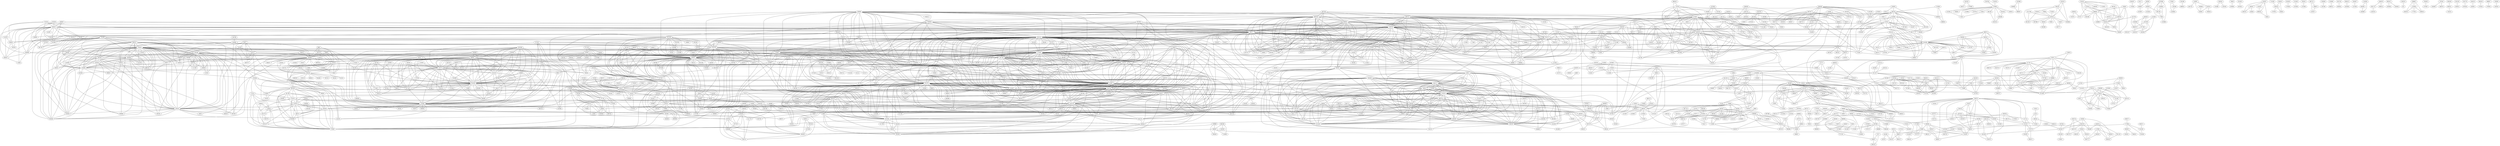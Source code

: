 strict graph A {
213482 -- 399737 [weight=1.000000];
860536 -- 847429 [weight=14.000000];
247919 -- 687782 [weight=1.000000];
727761 -- 268734 [weight=1.000000];
460727 -- 278897 [weight=2.000000];
93449 -- 611486 [weight=4.000000];
934806 -- 868601 [weight=1.000000];
995836 -- 616298 [weight=1.000000];
287804 -- 433979 [weight=3.000000];
909096 -- 885501 [weight=3.000000];
331167 -- 588954 [weight=5.000000];
611341 -- 244083 [weight=5.000000];
867536 -- 925761 [weight=2.000000];
727761 -- 920646 [weight=1.000000];
415679 -- 627868 [weight=31.000000];
107661 -- 803729 [weight=1.000000];
140049 -- 836381 [weight=2.000000];
161023 -- 546127 [weight=1.000000];
170063 -- 515305 [weight=1.000000];
554748 -- 228167 [weight=1.000000];
433159 -- 437490 [weight=3.000000];
293539 -- 919689 [weight=1.000000];
445248 -- 278897 [weight=7.000000];
188312 -- 208233 [weight=1.000000];
645671 -- 467411 [weight=4.000000];
967949 -- 520454 [weight=6.000000];
492723 -- 997833 [weight=1.000000];
474067 -- 90672 [weight=2.000000];
554748 -- 127930 [weight=2.000000];
905252 -- 199058 [weight=1.000000];
218489 -- 742874 [weight=1.000000];
96857 -- 293364 [weight=2.000000];
408600 -- 943855 [weight=5.000000];
560129 -- 902199 [weight=1.000000];
992593 -- 140113 [weight=6.000000];
545122 -- 761795 [weight=3.000000];
147613 -- 904777 [weight=5.000000];
474067 -- 93449 [weight=3.000000];
275971 -- 217787 [weight=8.000000];
552099 -- 856865 [weight=4.000000];
875010 -- 135432 [weight=1.000000];
596215 -- 688602 [weight=1.000000];
379616 -- 785747 [weight=17.000000];
398962 -- 571715 [weight=1.000000];
296647 -- 995836 [weight=3.000000];
796643 -- 278897 [weight=2.000000];
22172 -- 902384 [weight=1.000000];
32018 -- 883893 [weight=1.000000];
548007 -- 42962 [weight=1.000000];
24951 -- 346572 [weight=18.000000];
386638 -- 708854 [weight=1.000000];
24951 -- 228523 [weight=5.000000];
560129 -- 241957 [weight=1.000000];
364688 -- 518263 [weight=2.000000];
285065 -- 859548 [weight=1.000000];
505869 -- 548007 [weight=1.000000];
811789 -- 518231 [weight=8.000000];
688602 -- 577771 [weight=2.000000];
140616 -- 382148 [weight=1.000000];
897064 -- 848107 [weight=4.000000];
144481 -- 623560 [weight=3.000000];
213019 -- 554016 [weight=12.000000];
9982 -- 364688 [weight=9.000000];
420475 -- 727832 [weight=1.000000];
785747 -- 162443 [weight=7.000000];
729665 -- 885501 [weight=1.000000];
897180 -- 140616 [weight=2.000000];
999230 -- 346572 [weight=2.000000];
658505 -- 12430 [weight=3.000000];
308351 -- 687782 [weight=11.000000];
495819 -- 756626 [weight=1.000000];
346572 -- 131259 [weight=3.000000];
804626 -- 495819 [weight=3.000000];
769151 -- 975719 [weight=1.000000];
684412 -- 552664 [weight=8.000000];
564846 -- 614456 [weight=3.000000];
54971 -- 364688 [weight=2.000000];
827937 -- 695969 [weight=13.000000];
330369 -- 253929 [weight=1.000000];
431190 -- 197132 [weight=7.000000];
925761 -- 721127 [weight=1.000000];
839316 -- 425021 [weight=5.000000];
23872 -- 174262 [weight=3.000000];
266261 -- 13953 [weight=2.000000];
310532 -- 652488 [weight=2.000000];
664623 -- 761795 [weight=1.000000];
576951 -- 617192 [weight=1.000000];
883893 -- 348493 [weight=2.000000];
976868 -- 819743 [weight=2.000000];
665796 -- 755662 [weight=1.000000];
900417 -- 505680 [weight=1.000000];
447275 -- 208233 [weight=14.000000];
408600 -- 642974 [weight=74.000000];
5150 -- 306504 [weight=15.000000];
520454 -- 630389 [weight=1.000000];
906277 -- 456096 [weight=2.000000];
364688 -- 16444 [weight=3.000000];
913965 -- 633495 [weight=1.000000];
684412 -- 381938 [weight=1.000000];
485657 -- 945505 [weight=5.000000];
218232 -- 213019 [weight=10.000000];
667809 -- 855843 [weight=5.000000];
905252 -- 546780 [weight=5.000000];
845597 -- 176294 [weight=6.000000];
523695 -- 22172 [weight=1.000000];
90375 -- 668817 [weight=6.000000];
552277 -- 39139 [weight=1.000000];
691913 -- 825284 [weight=5.000000];
240196 -- 420475 [weight=3.000000];
679997 -- 469223 [weight=2.000000];
868601 -- 638978 [weight=7.000000];
18282 -- 41963 [weight=11.000000];
26059 -- 32000 [weight=11.000000];
220185 -- 219073 [weight=4.000000];
951034 -- 973403 [weight=1.000000];
905252 -- 324264 [weight=5.000000];
596215 -- 379616 [weight=1.000000];
87926 -- 514502 [weight=4.000000];
599568 -- 50783 [weight=2.000000];
960703 -- 614456 [weight=6.000000];
883893 -- 6745 [weight=1.000000];
212454 -- 214632 [weight=1.000000];
394027 -- 231641 [weight=2.000000];
886525 -- 213482 [weight=1.000000];
560129 -- 884992 [weight=2.000000];
815411 -- 785747 [weight=1.000000];
213019 -- 87227 [weight=1.000000];
150506 -- 394027 [weight=5.000000];
785747 -- 240196 [weight=3.000000];
55217 -- 364687 [weight=4.000000];
485657 -- 397186 [weight=1.000000];
933007 -- 514426 [weight=1.000000];
185797 -- 885501 [weight=2.000000];
364687 -- 614087 [weight=1.000000];
379616 -- 839906 [weight=3.000000];
426379 -- 834279 [weight=1.000000];
496572 -- 879664 [weight=1.000000];
906277 -- 654342 [weight=8.000000];
554016 -- 38304 [weight=5.000000];
59757 -- 392536 [weight=6.000000];
308351 -- 565708 [weight=1.000000];
627868 -- 985806 [weight=7.000000];
104055 -- 21304 [weight=1.000000];
192258 -- 623102 [weight=1.000000];
115064 -- 399384 [weight=8.000000];
403180 -- 658967 [weight=1.000000];
408600 -- 81278 [weight=16.000000];
691913 -- 868762 [weight=1.000000];
170210 -- 127930 [weight=2.000000];
290000 -- 383098 [weight=1.000000];
996061 -- 406782 [weight=32.000000];
992566 -- 844301 [weight=1.000000];
574713 -- 39560 [weight=1.000000];
555321 -- 952923 [weight=2.000000];
37245 -- 41963 [weight=10.000000];
436372 -- 63293 [weight=1.000000];
805057 -- 293364 [weight=3.000000];
716521 -- 4132 [weight=1.000000];
144481 -- 408533 [weight=3.000000];
661899 -- 565759 [weight=11.000000];
154879 -- 834279 [weight=2.000000];
25550 -- 520454 [weight=1.000000];
905252 -- 654342 [weight=11.000000];
905252 -- 422460 [weight=2.000000];
213482 -- 498789 [weight=6.000000];
261786 -- 818346 [weight=3.000000];
646514 -- 428823 [weight=1.000000];
275971 -- 239884 [weight=5.000000];
368075 -- 394027 [weight=4.000000];
170063 -- 706635 [weight=2.000000];
481441 -- 919689 [weight=1.000000];
308351 -- 415679 [weight=2.000000];
522614 -- 844034 [weight=2.000000];
128622 -- 278897 [weight=3.000000];
394767 -- 597561 [weight=1.000000];
964580 -- 840113 [weight=1.000000];
831063 -- 882374 [weight=1.000000];
176766 -- 617192 [weight=1.000000];
617192 -- 218489 [weight=1.000000];
426379 -- 935705 [weight=2.000000];
956644 -- 782077 [weight=2.000000];
136755 -- 232025 [weight=6.000000];
992593 -- 219693 [weight=2.000000];
569238 -- 72828 [weight=1.000000];
601018 -- 520454 [weight=1.000000];
170601 -- 424664 [weight=1.000000];
913965 -- 957460 [weight=1.000000];
819743 -- 721127 [weight=1.000000];
883218 -- 295622 [weight=3.000000];
223657 -- 897180 [weight=3.000000];
365441 -- 712645 [weight=8.000000];
331167 -- 575614 [weight=15.000000];
684412 -- 708796 [weight=1.000000];
213482 -- 134604 [weight=8.000000];
905252 -- 311371 [weight=11.000000];
668817 -- 803729 [weight=1.000000];
967949 -- 905885 [weight=3.000000];
619464 -- 982590 [weight=2.000000];
935705 -- 665796 [weight=2.000000];
811970 -- 25627 [weight=2.000000];
26059 -- 935705 [weight=2.000000];
104055 -- 381938 [weight=49.000000];
240448 -- 206983 [weight=2.000000];
658505 -- 145524 [weight=3.000000];
261786 -- 844034 [weight=2.000000];
287804 -- 70594 [weight=1.000000];
554748 -- 872413 [weight=2.000000];
154879 -- 817908 [weight=1.000000];
240335 -- 41963 [weight=9.000000];
485657 -- 757126 [weight=3.000000];
851811 -- 370640 [weight=5.000000];
307982 -- 336627 [weight=1.000000];
287804 -- 761795 [weight=2.000000];
708643 -- 462852 [weight=1.000000];
520454 -- 617192 [weight=4.000000];
742508 -- 307982 [weight=2.000000];
349844 -- 899456 [weight=1.000000];
520454 -- 394027 [weight=9.000000];
364688 -- 355699 [weight=6.000000];
485657 -- 680645 [weight=2.000000];
721127 -- 274497 [weight=1.000000];
382881 -- 636247 [weight=1.000000];
308351 -- 902949 [weight=15.000000];
137346 -- 732297 [weight=2.000000];
523695 -- 995836 [weight=1.000000];
520454 -- 258213 [weight=7.000000];
213482 -- 729802 [weight=3.000000];
939838 -- 23872 [weight=1.000000];
520316 -- 933664 [weight=2.000000];
834317 -- 718090 [weight=11.000000];
154423 -- 394027 [weight=2.000000];
260790 -- 77884 [weight=6.000000];
256011 -- 450573 [weight=3.000000];
847429 -- 577771 [weight=4.000000];
23872 -- 346572 [weight=3.000000];
700224 -- 466668 [weight=1.000000];
280397 -- 555321 [weight=1.000000];
876969 -- 82352 [weight=3.000000];
205592 -- 363513 [weight=2.000000];
137346 -- 87926 [weight=5.000000];
463755 -- 865731 [weight=2.000000];
261786 -- 754797 [weight=2.000000];
905252 -- 14499 [weight=11.000000];
299303 -- 317922 [weight=1.000000];
575772 -- 627390 [weight=1.000000];
886525 -- 680645 [weight=1.000000];
868601 -- 772907 [weight=6.000000];
125539 -- 137281 [weight=3.000000];
905252 -- 901612 [weight=7.000000];
631982 -- 550793 [weight=1.000000];
664623 -- 484339 [weight=12.000000];
474067 -- 975719 [weight=3.000000];
948209 -- 654965 [weight=5.000000];
676753 -- 717864 [weight=1.000000];
394767 -- 548007 [weight=16.000000];
383929 -- 278897 [weight=2.000000];
742360 -- 383098 [weight=11.000000];
597561 -- 877327 [weight=3.000000];
667809 -- 404177 [weight=7.000000];
913965 -- 274497 [weight=2.000000];
576951 -- 679997 [weight=24.000000];
269502 -- 278897 [weight=1.000000];
381938 -- 166185 [weight=7.000000];
394027 -- 618525 [weight=3.000000];
159042 -- 575614 [weight=1.000000];
834317 -- 370640 [weight=7.000000];
213482 -- 586811 [weight=2.000000];
844034 -- 460727 [weight=2.000000];
748252 -- 208233 [weight=1.000000];
693242 -- 608741 [weight=1.000000];
596215 -- 240196 [weight=2.000000];
485657 -- 765796 [weight=6.000000];
796423 -- 103424 [weight=2.000000];
239884 -- 733277 [weight=1.000000];
303298 -- 455169 [weight=4.000000];
154879 -- 848107 [weight=16.000000];
748252 -- 651254 [weight=2.000000];
136755 -- 748252 [weight=4.000000];
684412 -- 100010 [weight=11.000000];
39139 -- 888108 [weight=1.000000];
937860 -- 891185 [weight=1.000000];
905252 -- 143158 [weight=4.000000];
485657 -- 645367 [weight=12.000000];
823308 -- 805057 [weight=6.000000];
721127 -- 70007 [weight=1.000000];
554748 -- 154879 [weight=16.000000];
796423 -- 586457 [weight=1.000000];
39560 -- 893746 [weight=1.000000];
139467 -- 746460 [weight=33.000000];
26059 -- 41963 [weight=7.000000];
261596 -- 886923 [weight=1.000000];
213482 -- 422460 [weight=2.000000];
290000 -- 253929 [weight=1.000000];
58492 -- 520454 [weight=12.000000];
555321 -- 306308 [weight=1.000000];
511834 -- 681672 [weight=32.000000];
934806 -- 729772 [weight=2.000000];
756626 -- 455799 [weight=1.000000];
905252 -- 702175 [weight=6.000000];
985689 -- 694543 [weight=2.000000];
26059 -- 868762 [weight=1.000000];
474067 -- 736062 [weight=9.000000];
755662 -- 823308 [weight=4.000000];
676753 -- 987963 [weight=14.000000];
463784 -- 111206 [weight=2.000000];
619464 -- 796643 [weight=3.000000];
278951 -- 394027 [weight=3.000000];
906277 -- 916957 [weight=32.000000];
564846 -- 128622 [weight=7.000000];
945505 -- 680645 [weight=1.000000];
742360 -- 996843 [weight=1.000000];
596215 -- 554748 [weight=4.000000];
4132 -- 365441 [weight=5.000000];
451661 -- 144218 [weight=2.000000];
383098 -- 908888 [weight=13.000000];
827937 -- 597561 [weight=20.000000];
44952 -- 202193 [weight=2.000000];
729772 -- 905885 [weight=1.000000];
811970 -- 644335 [weight=8.000000];
213482 -- 37245 [weight=8.000000];
176778 -- 600371 [weight=2.000000];
700224 -- 307982 [weight=4.000000];
644335 -- 293364 [weight=4.000000];
906277 -- 378229 [weight=16.000000];
392536 -- 309102 [weight=4.000000];
923963 -- 869201 [weight=2.000000];
408600 -- 485657 [weight=12.000000];
41963 -- 32000 [weight=10.000000];
998740 -- 167077 [weight=1.000000];
32018 -- 770688 [weight=5.000000];
992593 -- 582949 [weight=5.000000];
402594 -- 394767 [weight=2.000000];
495819 -- 979355 [weight=31.000000];
136755 -- 839906 [weight=11.000000];
935705 -- 848107 [weight=23.000000];
145987 -- 440719 [weight=2.000000];
523695 -- 859548 [weight=4.000000];
472261 -- 520454 [weight=8.000000];
742360 -- 263614 [weight=4.000000];
860536 -- 961828 [weight=1.000000];
44735 -- 613634 [weight=3.000000];
883218 -- 137281 [weight=4.000000];
452045 -- 653199 [weight=3.000000];
978812 -- 729802 [weight=1.000000];
24194 -- 929478 [weight=5.000000];
528065 -- 584183 [weight=2.000000];
869201 -- 673923 [weight=1.000000];
631982 -- 698661 [weight=1.000000];
485657 -- 91446 [weight=2.000000];
482953 -- 185797 [weight=1.000000];
938805 -- 299921 [weight=3.000000];
485657 -- 573244 [weight=8.000000];
905252 -- 208233 [weight=1.000000];
811970 -- 511834 [weight=29.000000];
951034 -- 392536 [weight=15.000000];
136755 -- 916957 [weight=22.000000];
905252 -- 399737 [weight=2.000000];
308351 -- 848447 [weight=13.000000];
70594 -- 770688 [weight=2.000000];
458545 -- 153488 [weight=2.000000];
13427 -- 296647 [weight=2.000000];
170601 -- 301893 [weight=1.000000];
125539 -- 485657 [weight=6.000000];
446196 -- 506221 [weight=1.000000];
938805 -- 207575 [weight=2.000000];
480697 -- 143892 [weight=1.000000];
452045 -- 455169 [weight=1.000000];
428823 -- 578319 [weight=1.000000];
331167 -- 956557 [weight=4.000000];
811970 -- 954826 [weight=3.000000];
346572 -- 995836 [weight=5.000000];
212454 -- 869201 [weight=2.000000];
208233 -- 849962 [weight=1.000000];
688602 -- 379616 [weight=1.000000];
51607 -- 130598 [weight=1.000000];
23872 -- 188312 [weight=1.000000];
345128 -- 849452 [weight=2.000000];
905502 -- 811970 [weight=10.000000];
208388 -- 136803 [weight=1.000000];
420475 -- 266609 [weight=1.000000];
188312 -- 415679 [weight=11.000000];
485170 -- 712645 [weight=1.000000];
345128 -- 145524 [weight=3.000000];
96857 -- 644335 [weight=2.000000];
523695 -- 651254 [weight=6.000000];
496170 -- 679418 [weight=7.000000];
979355 -- 76346 [weight=11.000000];
970753 -- 702175 [weight=1.000000];
564846 -- 22172 [weight=2.000000];
431190 -- 192258 [weight=1.000000];
681672 -- 659445 [weight=2.000000];
76000 -- 203695 [weight=1.000000];
396817 -- 811970 [weight=9.000000];
296647 -- 616298 [weight=5.000000];
668817 -- 107661 [weight=6.000000];
104055 -- 36656 [weight=2.000000];
882374 -- 742716 [weight=1.000000];
684323 -- 898909 [weight=8.000000];
185184 -- 645671 [weight=3.000000];
819743 -- 925761 [weight=1.000000];
381938 -- 218489 [weight=3.000000];
576951 -- 897180 [weight=2.000000];
754797 -- 651254 [weight=1.000000];
514502 -- 44735 [weight=1.000000];
859548 -- 208233 [weight=26.000000];
747879 -- 76346 [weight=1.000000];
378229 -- 922044 [weight=3.000000];
552139 -- 561700 [weight=2.000000];
596215 -- 196893 [weight=4.000000];
682837 -- 196025 [weight=1.000000];
460624 -- 765796 [weight=2.000000];
828022 -- 731975 [weight=1.000000];
104055 -- 258071 [weight=3.000000];
283261 -- 617192 [weight=1.000000];
684412 -- 104055 [weight=19.000000];
217787 -- 528065 [weight=6.000000];
188312 -- 859548 [weight=2.000000];
925761 -- 837574 [weight=2.000000];
217787 -- 672569 [weight=1.000000];
431190 -- 883218 [weight=6.000000];
496572 -- 346362 [weight=1.000000];
811970 -- 99658 [weight=1.000000];
824989 -- 905885 [weight=1.000000];
906277 -- 554748 [weight=3.000000];
663983 -- 69670 [weight=2.000000];
276433 -- 869201 [weight=1.000000];
320855 -- 6745 [weight=2.000000];
103424 -- 298426 [weight=3.000000];
913965 -- 884992 [weight=1.000000];
895607 -- 614456 [weight=1.000000];
392536 -- 702186 [weight=1.000000];
523034 -- 620705 [weight=2.000000];
667809 -- 522310 [weight=4.000000];
868601 -- 410032 [weight=4.000000];
228167 -- 935705 [weight=1.000000];
985689 -- 747283 [weight=3.000000];
213482 -- 657652 [weight=9.000000];
996061 -- 746460 [weight=25.000000];
955378 -- 452045 [weight=2.000000];
816569 -- 607229 [weight=1.000000];
897180 -- 554748 [weight=1.000000];
208388 -- 76346 [weight=1.000000];
948202 -- 340411 [weight=4.000000];
308351 -- 285065 [weight=13.000000];
271194 -- 296647 [weight=2.000000];
147613 -- 455799 [weight=1.000000];
658505 -- 137346 [weight=8.000000];
474067 -- 879631 [weight=1.000000];
287804 -- 667020 [weight=1.000000];
32018 -- 6745 [weight=2.000000];
415679 -- 616298 [weight=2.000000];
906277 -- 577771 [weight=2.000000];
408600 -- 495819 [weight=1.000000];
140616 -- 18282 [weight=1.000000];
811970 -- 140049 [weight=3.000000];
136755 -- 196893 [weight=4.000000];
446196 -- 552664 [weight=7.000000];
136755 -- 654342 [weight=10.000000];
170063 -- 72912 [weight=2.000000];
667809 -- 166980 [weight=4.000000];
560430 -- 82252 [weight=1.000000];
296067 -- 565708 [weight=2.000000];
868601 -- 497356 [weight=3.000000];
906277 -- 23872 [weight=43.000000];
104055 -- 998142 [weight=13.000000];
408600 -- 679997 [weight=14.000000];
335627 -- 247998 [weight=2.000000];
498427 -- 626726 [weight=1.000000];
145987 -- 822912 [weight=2.000000];
41963 -- 324264 [weight=7.000000];
658505 -- 705620 [weight=1.000000];
425021 -- 785698 [weight=4.000000];
113868 -- 560430 [weight=8.000000];
542646 -- 408618 [weight=1.000000];
433369 -- 839906 [weight=5.000000];
307982 -- 474582 [weight=1.000000];
735443 -- 901262 [weight=1.000000];
308351 -- 208233 [weight=1.000000];
169325 -- 935705 [weight=3.000000];
265264 -- 577771 [weight=3.000000];
474067 -- 967864 [weight=2.000000];
84441 -- 679997 [weight=5.000000];
596215 -- 433369 [weight=4.000000];
283261 -- 729772 [weight=5.000000];
652488 -- 41963 [weight=3.000000];
415679 -- 852680 [weight=1.000000];
754797 -- 844034 [weight=2.000000];
351853 -- 581842 [weight=2.000000];
742360 -- 998142 [weight=1.000000];
560430 -- 854865 [weight=1.000000];
176778 -- 353433 [weight=1.000000];
466580 -- 579838 [weight=1.000000];
819743 -- 906277 [weight=3.000000];
145524 -- 137346 [weight=1.000000];
261786 -- 278897 [weight=2.000000];
827937 -- 877327 [weight=3.000000];
691913 -- 644335 [weight=1.000000];
822912 -- 84064 [weight=1.000000];
860536 -- 569238 [weight=1.000000];
349844 -- 212454 [weight=5.000000];
90375 -- 90672 [weight=9.000000];
308351 -- 206983 [weight=10.000000];
575772 -- 125748 [weight=1.000000];
797188 -- 954347 [weight=1.000000];
599568 -- 8085 [weight=7.000000];
824676 -- 200653 [weight=1.000000];
948209 -- 630328 [weight=1.000000];
996061 -- 87227 [weight=2.000000];
658505 -- 959887 [weight=1.000000];
301554 -- 722759 [weight=4.000000];
408600 -- 661899 [weight=7.000000];
495819 -- 736062 [weight=5.000000];
913965 -- 904777 [weight=4.000000];
708796 -- 311371 [weight=2.000000];
905252 -- 81278 [weight=2.000000];
579787 -- 689172 [weight=1.000000];
96811 -- 220387 [weight=3.000000];
299303 -- 270481 [weight=4.000000];
466580 -- 222233 [weight=1.000000];
860278 -- 24491 [weight=3.000000];
308351 -- 13006 [weight=2.000000];
663983 -- 346362 [weight=3.000000];
331167 -- 684323 [weight=13.000000];
576951 -- 238694 [weight=7.000000];
913965 -- 297714 [weight=4.000000];
573244 -- 41963 [weight=1.000000];
32377 -- 208233 [weight=3.000000];
970753 -- 140616 [weight=1.000000];
332857 -- 563222 [weight=2.000000];
596215 -- 999230 [weight=2.000000];
860536 -- 837574 [weight=7.000000];
729772 -- 299872 [weight=1.000000];
136755 -- 433369 [weight=3.000000];
410032 -- 905885 [weight=2.000000];
445084 -- 50783 [weight=1.000000];
860646 -- 949774 [weight=1.000000];
213019 -- 406782 [weight=1.000000];
955378 -- 840718 [weight=1.000000];
415679 -- 960703 [weight=27.000000];
956914 -- 392536 [weight=1.000000];
941586 -- 803729 [weight=1.000000];
170063 -- 215992 [weight=4.000000];
383098 -- 253929 [weight=1.000000];
147613 -- 633495 [weight=2.000000];
905252 -- 970753 [weight=5.000000];
361576 -- 364688 [weight=3.000000];
901993 -- 905252 [weight=11.000000];
382881 -- 446037 [weight=1.000000];
320855 -- 770688 [weight=1.000000];
321152 -- 113759 [weight=1.000000];
308351 -- 141967 [weight=3.000000];
987398 -- 306504 [weight=12.000000];
945336 -- 467411 [weight=5.000000];
534362 -- 9951 [weight=2.000000];
194799 -- 540668 [weight=1.000000];
495819 -- 642974 [weight=1.000000];
736062 -- 979355 [weight=4.000000];
665168 -- 82352 [weight=2.000000];
170063 -- 516704 [weight=6.000000];
197132 -- 883218 [weight=12.000000];
240448 -- 308351 [weight=5.000000];
560129 -- 399384 [weight=2.000000];
905252 -- 576951 [weight=1.000000];
381938 -- 21304 [weight=1.000000];
948209 -- 815411 [weight=5.000000];
860646 -- 865731 [weight=1.000000];
891185 -- 77993 [weight=1.000000];
228167 -- 154879 [weight=1.000000];
860536 -- 265264 [weight=11.000000];
625839 -- 864976 [weight=1.000000];
944694 -- 159042 [weight=2.000000];
349844 -- 606590 [weight=2.000000];
911605 -- 422460 [weight=1.000000];
661899 -- 542646 [weight=4.000000];
528065 -- 831063 [weight=1.000000];
523034 -- 482953 [weight=3.000000];
868601 -- 922964 [weight=4.000000];
897064 -- 935705 [weight=4.000000];
142327 -- 274497 [weight=1.000000];
642974 -- 811970 [weight=7.000000];
901993 -- 906277 [weight=11.000000];
897317 -- 799340 [weight=1.000000];
865555 -- 394027 [weight=7.000000];
32018 -- 944694 [weight=1.000000];
646772 -- 523034 [weight=1.000000];
560129 -- 455799 [weight=1.000000];
117983 -- 198771 [weight=6.000000];
811970 -- 596394 [weight=6.000000];
307982 -- 466668 [weight=1.000000];
23872 -- 962098 [weight=1.000000];
848447 -- 13006 [weight=2.000000];
564846 -- 960703 [weight=3.000000];
392383 -- 220387 [weight=1.000000];
26059 -- 213482 [weight=3.000000];
688602 -- 785747 [weight=4.000000];
645671 -- 935705 [weight=12.000000];
811970 -- 691913 [weight=42.000000];
182798 -- 864976 [weight=2.000000];
562847 -- 522614 [weight=1.000000];
431190 -- 702341 [weight=8.000000];
726303 -- 384489 [weight=1.000000];
142327 -- 837574 [weight=2.000000];
162593 -- 544284 [weight=2.000000];
150506 -- 425021 [weight=7.000000];
911605 -- 765545 [weight=1.000000];
472261 -- 676753 [weight=1.000000];
860536 -- 266261 [weight=27.000000];
159042 -- 456164 [weight=1.000000];
484339 -- 433979 [weight=3.000000];
916957 -- 962098 [weight=1.000000];
41963 -- 382148 [weight=3.000000];
456096 -- 13006 [weight=2.000000];
564846 -- 60020 [weight=2.000000];
906277 -- 549825 [weight=3.000000];
897629 -- 434862 [weight=2.000000];
163154 -- 554016 [weight=3.000000];
12868 -- 831063 [weight=5.000000];
220387 -- 846007 [weight=3.000000];
173028 -- 254964 [weight=5.000000];
213482 -- 897180 [weight=3.000000];
688602 -- 943855 [weight=5.000000];
708796 -- 897180 [weight=1.000000];
742360 -- 446196 [weight=3.000000];
688602 -- 925761 [weight=1.000000];
811970 -- 897064 [weight=1.000000];
811970 -- 467411 [weight=6.000000];
676753 -- 295622 [weight=3.000000];
403202 -- 256197 [weight=7.000000];
741633 -- 446037 [weight=1.000000];
24951 -- 271194 [weight=11.000000];
223657 -- 694029 [weight=4.000000];
976868 -- 611341 [weight=5.000000];
127515 -- 986071 [weight=1.000000];
868601 -- 683859 [weight=3.000000];
134604 -- 399737 [weight=2.000000];
717964 -- 318506 [weight=1.000000];
700224 -- 534882 [weight=2.000000];
684412 -- 263614 [weight=6.000000];
867536 -- 433369 [weight=1.000000];
480697 -- 986131 [weight=1.000000];
439306 -- 556158 [weight=5.000000];
170210 -- 825284 [weight=4.000000];
426379 -- 811970 [weight=1.000000];
810031 -- 560430 [weight=1.000000];
404177 -- 905885 [weight=1.000000];
32377 -- 22172 [weight=1.000000];
834317 -- 856101 [weight=6.000000];
518231 -- 933664 [weight=2.000000];
381938 -- 269650 [weight=9.000000];
691913 -- 26850 [weight=4.000000];
748252 -- 415679 [weight=2.000000];
403202 -- 722759 [weight=4.000000];
860536 -- 725186 [weight=2.000000];
520454 -- 932010 [weight=5.000000];
786100 -- 901262 [weight=2.000000];
415679 -- 902384 [weight=1.000000];
923963 -- 54545 [weight=2.000000];
157486 -- 24491 [weight=2.000000];
897180 -- 220387 [weight=1.000000];
330369 -- 681672 [weight=3.000000];
24951 -- 415679 [weight=19.000000];
381938 -- 681672 [weight=2.000000];
905252 -- 708796 [weight=10.000000];
590977 -- 586254 [weight=1.000000];
631982 -- 256197 [weight=4.000000];
982590 -- 844034 [weight=5.000000];
651254 -- 208233 [weight=12.000000];
897180 -- 702175 [weight=1.000000];
834279 -- 659445 [weight=2.000000];
905885 -- 218489 [weight=1.000000];
868601 -- 967949 [weight=6.000000];
104055 -- 463784 [weight=16.000000];
23872 -- 468339 [weight=1.000000];
32018 -- 349070 [weight=1.000000];
50783 -- 326718 [weight=1.000000];
554748 -- 265464 [weight=3.000000];
136755 -- 785747 [weight=1.000000];
664623 -- 73566 [weight=11.000000];
727761 -- 394767 [weight=2.000000];
821062 -- 645442 [weight=1.000000];
522614 -- 278897 [weight=10.000000];
330369 -- 258071 [weight=1.000000];
283324 -- 62605 [weight=7.000000];
14499 -- 60541 [weight=1.000000];
297714 -- 390345 [weight=1.000000];
104055 -- 166185 [weight=5.000000];
695969 -- 306308 [weight=1.000000];
54971 -- 552277 [weight=39.000000];
254653 -- 789429 [weight=1.000000];
346572 -- 651254 [weight=3.000000];
297714 -- 904777 [weight=9.000000];
346572 -- 523695 [weight=3.000000];
864976 -- 549158 [weight=1.000000];
861262 -- 823224 [weight=1.000000];
596215 -- 132294 [weight=1.000000];
394767 -- 920646 [weight=1.000000];
759540 -- 300320 [weight=7.000000];
827937 -- 952923 [weight=16.000000];
552277 -- 796643 [weight=2.000000];
742360 -- 904640 [weight=2.000000];
860278 -- 775471 [weight=1.000000];
868601 -- 58492 [weight=1.000000];
258071 -- 254964 [weight=2.000000];
721127 -- 725186 [weight=1.000000];
136755 -- 734176 [weight=1.000000];
933007 -- 891185 [weight=1.000000];
402594 -- 727761 [weight=1.000000];
938805 -- 150881 [weight=7.000000];
785747 -- 727832 [weight=1.000000];
303298 -- 892791 [weight=9.000000];
260790 -- 911605 [weight=1.000000];
749076 -- 31516 [weight=1.000000];
415679 -- 32377 [weight=3.000000];
254964 -- 36656 [weight=2.000000];
879341 -- 899456 [weight=1.000000];
431190 -- 820088 [weight=21.000000];
394027 -- 555321 [weight=2.000000];
73566 -- 433979 [weight=2.000000];
844034 -- 818346 [weight=2.000000];
688602 -- 819743 [weight=5.000000];
147613 -- 297714 [weight=2.000000];
811970 -- 408618 [weight=5.000000];
408600 -- 668817 [weight=2.000000];
147613 -- 241957 [weight=1.000000];
905252 -- 77884 [weight=23.000000];
895607 -- 60020 [weight=1.000000];
364688 -- 810031 [weight=3.000000];
197132 -- 757126 [weight=5.000000];
346572 -- 614456 [weight=23.000000];
906277 -- 847429 [weight=4.000000];
834317 -- 51607 [weight=7.000000];
893746 -- 348493 [weight=2.000000];
676753 -- 505680 [weight=1.000000];
100010 -- 904640 [weight=1.000000];
960703 -- 271194 [weight=8.000000];
213482 -- 901612 [weight=1.000000];
213482 -- 60541 [weight=4.000000];
665796 -- 565759 [weight=1.000000];
729665 -- 445084 [weight=1.000000];
684323 -- 348493 [weight=1.000000];
815411 -- 839384 [weight=3.000000];
439306 -- 539270 [weight=3.000000];
364688 -- 586457 [weight=2.000000];
103424 -- 561250 [weight=2.000000];
54971 -- 263614 [weight=43.000000];
948209 -- 881555 [weight=1.000000];
495819 -- 975719 [weight=4.000000];
353093 -- 902384 [weight=7.000000];
223657 -- 330588 [weight=1.000000];
170210 -- 691913 [weight=14.000000];
645442 -- 205592 [weight=1.000000];
554748 -- 848107 [weight=16.000000];
477160 -- 403049 [weight=9.000000];
905252 -- 32000 [weight=11.000000];
919689 -- 199373 [weight=1.000000];
518231 -- 769334 [weight=1.000000];
860536 -- 208388 [weight=1.000000];
652488 -- 18282 [weight=1.000000];
326570 -- 174603 [weight=6.000000];
831063 -- 159042 [weight=1.000000];
834317 -- 694543 [weight=16.000000];
346572 -- 565708 [weight=7.000000];
754797 -- 460727 [weight=2.000000];
667809 -- 218489 [weight=12.000000];
897064 -- 154879 [weight=4.000000];
297714 -- 884992 [weight=2.000000];
543285 -- 279285 [weight=1.000000];
122857 -- 520454 [weight=9.000000];
11195 -- 811970 [weight=8.000000];
100010 -- 18955 [weight=1.000000];
104055 -- 353020 [weight=13.000000];
223657 -- 596029 [weight=1.000000];
77884 -- 911605 [weight=1.000000];
311371 -- 197790 [weight=1.000000];
152328 -- 5150 [weight=1.000000];
512976 -- 848447 [weight=1.000000];
41963 -- 702175 [weight=4.000000];
554748 -- 543151 [weight=2.000000];
759540 -- 636778 [weight=1.000000];
415679 -- 60020 [weight=2.000000];
875010 -- 765796 [weight=3.000000];
715609 -- 820976 [weight=1.000000];
240196 -- 232025 [weight=2.000000];
820605 -- 77993 [weight=2.000000];
560430 -- 708734 [weight=4.000000];
136755 -- 957680 [weight=12.000000];
496572 -- 257659 [weight=7.000000];
827937 -- 506751 [weight=1.000000];
549825 -- 848447 [weight=10.000000];
596215 -- 748252 [weight=1.000000];
140049 -- 823308 [weight=1.000000];
213482 -- 140616 [weight=1.000000];
960703 -- 627868 [weight=18.000000];
301554 -- 715609 [weight=1.000000];
681672 -- 25627 [weight=2.000000];
868601 -- 718685 [weight=1.000000];
495819 -- 76346 [weight=10.000000];
345128 -- 658505 [weight=10.000000];
122857 -- 729772 [weight=9.000000];
944694 -- 986776 [weight=1.000000];
811970 -- 681672 [weight=45.000000];
518231 -- 79385 [weight=2.000000];
839316 -- 394027 [weight=2.000000];
505869 -- 727761 [weight=1.000000];
683859 -- 218489 [weight=3.000000];
197132 -- 125539 [weight=2.000000];
785747 -- 420475 [weight=4.000000];
554748 -- 645671 [weight=1.000000];
596215 -- 957680 [weight=17.000000];
103424 -- 560430 [weight=13.000000];
23927 -- 147613 [weight=1.000000];
296647 -- 565708 [weight=1.000000];
44952 -- 470130 [weight=5.000000];
394792 -- 406782 [weight=2.000000];
522614 -- 651254 [weight=1.000000];
261786 -- 460727 [weight=2.000000];
868601 -- 793831 [weight=1.000000];
578175 -- 278897 [weight=13.000000];
218232 -- 406782 [weight=5.000000];
564846 -- 278897 [weight=5.000000];
234794 -- 170063 [weight=4.000000];
485657 -- 505680 [weight=2.000000];
100010 -- 253929 [weight=1.000000];
218489 -- 922964 [weight=3.000000];
96857 -- 823308 [weight=5.000000];
332857 -- 780587 [weight=2.000000];
330369 -- 463784 [weight=3.000000];
131943 -- 225268 [weight=3.000000];
944694 -- 136481 [weight=1.000000];
460624 -- 135432 [weight=1.000000];
541739 -- 439306 [weight=3.000000];
573244 -- 901612 [weight=1.000000];
220036 -- 310596 [weight=4.000000];
765341 -- 472006 [weight=1.000000];
906277 -- 346572 [weight=2.000000];
497356 -- 772907 [weight=1.000000];
60020 -- 614456 [weight=2.000000];
528065 -- 12868 [weight=1.000000];
518231 -- 901262 [weight=4.000000];
757126 -- 883218 [weight=3.000000];
463784 -- 100010 [weight=1.000000];
218489 -- 793831 [weight=1.000000];
32018 -- 470232 [weight=1.000000];
520454 -- 905885 [weight=8.000000];
275971 -- 672569 [weight=1.000000];
37245 -- 9418 [weight=1.000000];
24951 -- 131259 [weight=1.000000];
708796 -- 506221 [weight=1.000000];
455179 -- 869680 [weight=2.000000];
218232 -- 996061 [weight=22.000000];
188312 -- 22172 [weight=1.000000];
497356 -- 520454 [weight=3.000000];
159042 -- 331167 [weight=1.000000];
300858 -- 563160 [weight=1.000000];
555084 -- 149216 [weight=3.000000];
623560 -- 408533 [weight=5.000000];
867536 -- 201753 [weight=1.000000];
897180 -- 9418 [weight=2.000000];
39560 -- 956557 [weight=1.000000];
308351 -- 549825 [weight=16.000000];
293539 -- 70594 [weight=1.000000];
714209 -- 283324 [weight=1.000000];
162991 -- 218489 [weight=5.000000];
463755 -- 835402 [weight=1.000000];
433369 -- 748252 [weight=1.000000];
392536 -- 82352 [weight=3.000000];
854079 -- 357955 [weight=5.000000];
136481 -- 702629 [weight=2.000000];
189478 -- 394027 [weight=3.000000];
905252 -- 9418 [weight=4.000000];
663983 -- 816569 [weight=11.000000];
625839 -- 477160 [weight=1.000000];
399469 -- 49673 [weight=1.000000];
560430 -- 798194 [weight=1.000000];
897180 -- 955237 [weight=3.000000];
945505 -- 137281 [weight=1.000000];
147613 -- 756626 [weight=3.000000];
576951 -- 869543 [weight=1.000000];
816569 -- 700814 [weight=3.000000];
107661 -- 941586 [weight=3.000000];
365441 -- 836515 [weight=1.000000];
811970 -- 554748 [weight=19.000000];
967949 -- 218489 [weight=2.000000];
398962 -- 487455 [weight=1.000000];
415679 -- 661065 [weight=4.000000];
213482 -- 485657 [weight=7.000000];
684269 -- 540584 [weight=2.000000];
296067 -- 420475 [weight=1.000000];
859548 -- 32377 [weight=2.000000];
749076 -- 382881 [weight=1.000000];
995836 -- 614456 [weight=1.000000];
29898 -- 78643 [weight=1.000000];
552664 -- 100010 [weight=3.000000];
925761 -- 587677 [weight=3.000000];
364688 -- 560430 [weight=9.000000];
668817 -- 979355 [weight=1.000000];
759540 -- 909518 [weight=1.000000];
952923 -- 506751 [weight=6.000000];
548007 -- 920646 [weight=1.000000];
331167 -- 118567 [weight=1.000000];
599568 -- 185797 [weight=1.000000];
839906 -- 962098 [weight=1.000000];
76606 -- 518231 [weight=4.000000];
394027 -- 425021 [weight=36.000000];
347371 -- 62179 [weight=1.000000];
906277 -- 905252 [weight=15.000000];
948202 -- 432547 [weight=2.000000];
811970 -- 836381 [weight=6.000000];
564846 -- 895607 [weight=4.000000];
266261 -- 587677 [weight=3.000000];
586309 -- 492723 [weight=1.000000];
77884 -- 197790 [weight=11.000000];
235119 -- 924367 [weight=4.000000];
23872 -- 916957 [weight=31.000000];
804626 -- 736062 [weight=2.000000];
905252 -- 911605 [weight=16.000000];
556158 -- 845123 [weight=1.000000];
554016 -- 746460 [weight=39.000000];
458545 -- 105326 [weight=2.000000];
293539 -- 481441 [weight=6.000000];
353093 -- 204481 [weight=1.000000];
667809 -- 787534 [weight=1.000000];
987963 -- 880396 [weight=1.000000];
217787 -- 977062 [weight=1.000000];
747835 -- 214632 [weight=1.000000];
935705 -- 755662 [weight=13.000000];
708796 -- 904640 [weight=1.000000];
54971 -- 865757 [weight=1.000000];
554016 -- 482236 [weight=2.000000];
897064 -- 347203 [weight=8.000000];
645671 -- 659445 [weight=4.000000];
485657 -- 804371 [weight=3.000000];
882374 -- 456164 [weight=1.000000];
979355 -- 756626 [weight=1.000000];
23889 -- 767273 [weight=3.000000];
465715 -- 223027 [weight=1.000000];
392536 -- 859548 [weight=1.000000];
433369 -- 962098 [weight=1.000000];
747879 -- 495819 [weight=1.000000];
913965 -- 147613 [weight=4.000000];
380381 -- 626726 [weight=3.000000];
619464 -- 579838 [weight=4.000000];
212559 -- 118567 [weight=1.000000];
308351 -- 906277 [weight=39.000000];
296067 -- 914490 [weight=7.000000];
913965 -- 538947 [weight=1.000000];
41963 -- 220387 [weight=1.000000];
364688 -- 280166 [weight=1.000000];
14499 -- 41963 [weight=5.000000];
491145 -- 93449 [weight=1.000000];
955237 -- 652488 [weight=1.000000];
576951 -- 41963 [weight=2.000000];
485657 -- 41798 [weight=7.000000];
688602 -- 142327 [weight=4.000000];
596215 -- 420475 [weight=3.000000];
627868 -- 746226 [weight=5.000000];
540668 -- 735519 [weight=1.000000];
159042 -- 882374 [weight=3.000000];
905252 -- 679997 [weight=1.000000];
679418 -- 869201 [weight=2.000000];
217787 -- 214267 [weight=1.000000];
336627 -- 846153 [weight=2.000000];
515305 -- 72912 [weight=2.000000];
897180 -- 238694 [weight=1.000000];
681672 -- 979967 [weight=1.000000];
772314 -- 278897 [weight=5.000000];
51713 -- 31516 [weight=3.000000];
205592 -- 382244 [weight=2.000000];
77877 -- 846153 [weight=1.000000];
869680 -- 774010 [weight=2.000000];
540668 -- 254964 [weight=2.000000];
811970 -- 665796 [weight=3.000000];
192394 -- 321152 [weight=14.000000];
641816 -- 205592 [weight=7.000000];
70594 -- 125746 [weight=7.000000];
157486 -- 924367 [weight=4.000000];
811970 -- 825284 [weight=5.000000];
301554 -- 241312 [weight=2.000000];
415679 -- 746226 [weight=4.000000];
287804 -- 73566 [weight=2.000000];
41963 -- 347203 [weight=1.000000];
169218 -- 823308 [weight=1.000000];
364688 -- 298426 [weight=3.000000];
554748 -- 817338 [weight=1.000000];
991561 -- 428895 [weight=18.000000];
754797 -- 278897 [weight=24.000000];
317234 -- 539270 [weight=2.000000];
217787 -- 886278 [weight=1.000000];
463755 -- 70170 [weight=1.000000];
297714 -- 495819 [weight=1.000000];
436986 -- 506751 [weight=1.000000];
900417 -- 935705 [weight=1.000000];
729772 -- 824989 [weight=2.000000];
214409 -- 403049 [weight=1.000000];
555084 -- 196893 [weight=4.000000];
73566 -- 390362 [weight=5.000000];
897629 -- 541047 [weight=2.000000];
104055 -- 173028 [weight=2.000000];
408600 -- 657652 [weight=12.000000];
213482 -- 41963 [weight=38.000000];
170210 -- 26850 [weight=3.000000];
668200 -- 689808 [weight=1.000000];
804626 -- 892357 [weight=2.000000];
441435 -- 41963 [weight=1.000000];
145524 -- 514502 [weight=1.000000];
905252 -- 60541 [weight=6.000000];
505680 -- 135432 [weight=1.000000];
134604 -- 220387 [weight=2.000000];
287804 -- 819774 [weight=2.000000];
353433 -- 600371 [weight=1.000000];
136481 -- 159042 [weight=1.000000];
213482 -- 717864 [weight=2.000000];
868601 -- 218489 [weight=16.000000];
564846 -- 228523 [weight=1.000000];
816309 -- 741633 [weight=1.000000];
297714 -- 23872 [weight=1.000000];
789429 -- 616298 [weight=2.000000];
865555 -- 148063 [weight=7.000000];
748252 -- 346572 [weight=1.000000];
982590 -- 415679 [weight=1.000000];
901993 -- 811970 [weight=2.000000];
523695 -- 50411 [weight=2.000000];
893746 -- 234102 [weight=1.000000];
44952 -- 789912 [weight=12.000000];
552277 -- 263614 [weight=27.000000];
392383 -- 60541 [weight=3.000000];
906277 -- 285065 [weight=3.000000];
667809 -- 967949 [weight=1.000000];
415679 -- 859548 [weight=30.000000];
415679 -- 651254 [weight=16.000000];
219073 -- 865757 [weight=1.000000];
213482 -- 573244 [weight=7.000000];
381938 -- 330369 [weight=18.000000];
77993 -- 223996 [weight=1.000000];
6745 -- 682472 [weight=2.000000];
275971 -- 117232 [weight=2.000000];
576951 -- 703631 [weight=1.000000];
218489 -- 652681 [weight=1.000000];
960703 -- 228523 [weight=4.000000];
220387 -- 399737 [weight=2.000000];
901993 -- 654342 [weight=12.000000];
333649 -- 235189 [weight=1.000000];
564846 -- 208233 [weight=4.000000];
749076 -- 51713 [weight=2.000000];
859548 -- 50411 [weight=1.000000];
562847 -- 300858 [weight=2.000000];
23889 -- 986071 [weight=1.000000];
658505 -- 514502 [weight=7.000000];
729772 -- 100010 [weight=3.000000];
195982 -- 452045 [weight=2.000000];
497356 -- 218489 [weight=2.000000];
23872 -- 922044 [weight=4.000000];
363513 -- 276746 [weight=2.000000];
301893 -- 424664 [weight=1.000000];
905252 -- 140616 [weight=6.000000];
663983 -- 601125 [weight=4.000000];
986071 -- 960137 [weight=3.000000];
749076 -- 310341 [weight=1.000000];
831063 -- 733277 [weight=2.000000];
811970 -- 154879 [weight=22.000000];
906277 -- 961828 [weight=1.000000];
225680 -- 909221 [weight=1.000000];
90375 -- 357955 [weight=10.000000];
688602 -- 455799 [weight=2.000000];
275971 -- 34695 [weight=3.000000];
955237 -- 901612 [weight=1.000000];
924367 -- 386638 [weight=1.000000];
901993 -- 136755 [weight=10.000000];
361576 -- 103424 [weight=7.000000];
275971 -- 579593 [weight=1.000000];
346572 -- 271194 [weight=11.000000];
254653 -- 560129 [weight=9.000000];
433369 -- 456096 [weight=1.000000];
576951 -- 220387 [weight=1.000000];
29898 -- 364688 [weight=1.000000];
978812 -- 576951 [weight=1.000000];
41963 -- 265464 [weight=3.000000];
280397 -- 958409 [weight=2.000000];
355699 -- 78643 [weight=7.000000];
445248 -- 605766 [weight=3.000000];
474067 -- 332665 [weight=2.000000];
999230 -- 748252 [weight=1.000000];
945336 -- 357955 [weight=6.000000];
729772 -- 472636 [weight=2.000000];
848107 -- 834279 [weight=1.000000];
12868 -- 672569 [weight=1.000000];
905252 -- 240335 [weight=10.000000];
283261 -- 520454 [weight=6.000000];
474067 -- 68571 [weight=1.000000];
392344 -- 726936 [weight=1.000000];
645671 -- 154879 [weight=1.000000];
103424 -- 355699 [weight=6.000000];
497356 -- 258213 [weight=1.000000];
818346 -- 278897 [weight=2.000000];
978812 -- 729683 [weight=1.000000];
5150 -- 883696 [weight=1.000000];
18282 -- 9418 [weight=1.000000];
408600 -- 41963 [weight=1.000000];
848107 -- 644335 [weight=2.000000];
346572 -- 415679 [weight=79.000000];
49538 -- 933007 [weight=1.000000];
382881 -- 741633 [weight=1.000000];
202874 -- 384489 [weight=2.000000];
897180 -- 32000 [weight=1.000000];
472261 -- 922964 [weight=1.000000];
477160 -- 283135 [weight=4.000000];
408600 -- 688602 [weight=1.000000];
307860 -- 853132 [weight=1.000000];
906277 -- 848447 [weight=4.000000];
9982 -- 103424 [weight=12.000000];
684269 -- 143892 [weight=1.000000];
408600 -- 14499 [weight=6.000000];
555084 -- 232025 [weight=3.000000];
390362 -- 332288 [weight=2.000000];
819743 -- 266261 [weight=1.000000];
332857 -- 153542 [weight=1.000000];
552664 -- 904640 [weight=2.000000];
851811 -- 747283 [weight=4.000000];
820088 -- 702341 [weight=11.000000];
406782 -- 746460 [weight=47.000000];
905502 -- 642974 [weight=6.000000];
182798 -- 549158 [weight=1.000000];
797266 -- 761795 [weight=5.000000];
545122 -- 433979 [weight=4.000000];
935705 -- 659445 [weight=7.000000];
867536 -- 939838 [weight=1.000000];
979355 -- 205592 [weight=1.000000];
58574 -- 960137 [weight=2.000000];
522913 -- 998142 [weight=1.000000];
575772 -- 17496 [weight=1.000000];
631982 -- 715609 [weight=1.000000];
811970 -- 659445 [weight=8.000000];
24194 -- 852234 [weight=1.000000];
868601 -- 729772 [weight=4.000000];
170063 -- 15562 [weight=4.000000];
266261 -- 569238 [weight=9.000000];
575614 -- 713434 [weight=5.000000];
37245 -- 382148 [weight=1.000000];
399469 -- 403180 [weight=1.000000];
667809 -- 520454 [weight=18.000000];
505680 -- 935705 [weight=1.000000];
425021 -- 280397 [weight=1.000000];
213114 -- 192394 [weight=5.000000];
431190 -- 290000 [weight=5.000000];
541382 -- 318506 [weight=1.000000];
583187 -- 306504 [weight=1.000000];
58574 -- 986071 [weight=4.000000];
301554 -- 306504 [weight=1.000000];
604823 -- 182798 [weight=6.000000];
214848 -- 54545 [weight=6.000000];
755662 -- 805057 [weight=3.000000];
646514 -- 220036 [weight=1.000000];
906277 -- 265264 [weight=2.000000];
58492 -- 218489 [weight=2.000000];
860536 -- 688602 [weight=34.000000];
403202 -- 20272 [weight=5.000000];
24951 -- 995836 [weight=2.000000];
948209 -- 785747 [weight=1.000000];
708796 -- 41963 [weight=4.000000];
240335 -- 702175 [weight=4.000000];
952923 -- 877327 [weight=2.000000];
208233 -- 746226 [weight=3.000000];
472261 -- 641405 [weight=1.000000];
512976 -- 549825 [weight=1.000000];
556158 -- 539270 [weight=1.000000];
552277 -- 888108 [weight=1.000000];
509503 -- 384323 [weight=2.000000];
408618 -- 682968 [weight=1.000000];
32018 -- 348493 [weight=1.000000];
136755 -- 379649 [weight=1.000000];
41963 -- 901612 [weight=5.000000];
212454 -- 800021 [weight=2.000000];
58492 -- 729772 [weight=10.000000];
879595 -- 579712 [weight=1.000000];
31516 -- 176778 [weight=1.000000];
641816 -- 275101 [weight=2.000000];
474067 -- 387452 [weight=4.000000];
679997 -- 617192 [weight=1.000000];
147613 -- 538947 [weight=3.000000];
349070 -- 770688 [weight=2.000000];
379616 -- 138883 [weight=3.000000];
732434 -- 906277 [weight=7.000000];
684412 -- 383098 [weight=1.000000];
9982 -- 361576 [weight=6.000000];
691913 -- 836381 [weight=5.000000];
721408 -- 633495 [weight=1.000000];
645671 -- 755662 [weight=3.000000];
642886 -- 432383 [weight=1.000000];
476444 -- 271194 [weight=1.000000];
684412 -- 446196 [weight=14.000000];
32000 -- 265464 [weight=2.000000];
811970 -- 805057 [weight=5.000000];
108866 -- 266446 [weight=1.000000];
518231 -- 26437 [weight=2.000000];
573244 -- 295622 [weight=2.000000];
26059 -- 347203 [weight=11.000000];
408600 -- 213482 [weight=8.000000];
321643 -- 148063 [weight=1.000000];
860278 -- 559559 [weight=1.000000];
349844 -- 479986 [weight=2.000000];
939838 -- 136755 [weight=2.000000];
415679 -- 844034 [weight=4.000000];
139467 -- 406782 [weight=35.000000];
213482 -- 347203 [weight=2.000000];
349844 -- 482953 [weight=2.000000];
811970 -- 439118 [weight=4.000000];
816569 -- 346362 [weight=2.000000];
104055 -- 111206 [weight=2.000000];
749076 -- 446037 [weight=1.000000];
965990 -- 575614 [weight=2.000000];
916957 -- 456096 [weight=1.000000];
213482 -- 14499 [weight=1.000000];
860646 -- 876714 [weight=2.000000];
916957 -- 468339 [weight=6.000000];
774010 -- 883696 [weight=1.000000];
147613 -- 274497 [weight=4.000000];
431190 -- 623102 [weight=1.000000];
481704 -- 859304 [weight=1.000000];
214848 -- 860297 [weight=3.000000];
975719 -- 76346 [weight=3.000000];
93449 -- 222422 [weight=2.000000];
69670 -- 601125 [weight=1.000000];
213482 -- 199058 [weight=1.000000];
538085 -- 157486 [weight=2.000000];
934806 -- 218489 [weight=1.000000];
555321 -- 315352 [weight=2.000000];
567939 -- 455169 [weight=7.000000];
575614 -- 956557 [weight=10.000000];
859548 -- 22172 [weight=17.000000];
23872 -- 379649 [weight=11.000000];
431190 -- 295622 [weight=1.000000];
627868 -- 271194 [weight=8.000000];
742360 -- 253929 [weight=1.000000];
869309 -- 633724 [weight=1.000000];
708643 -- 453405 [weight=1.000000];
736224 -- 646514 [weight=4.000000];
898909 -- 571715 [weight=2.000000];
399469 -- 575614 [weight=7.000000];
554748 -- 665796 [weight=1.000000];
398962 -- 987359 [weight=1.000000];
579838 -- 720316 [weight=1.000000];
698661 -- 715609 [weight=1.000000];
131259 -- 985806 [weight=3.000000];
523811 -- 820976 [weight=1.000000];
254653 -- 64121 [weight=1.000000];
41963 -- 546780 [weight=3.000000];
667809 -- 222014 [weight=6.000000];
571150 -- 795945 [weight=3.000000];
505869 -- 394767 [weight=2.000000];
345128 -- 12430 [weight=2.000000];
382148 -- 901612 [weight=4.000000];
717964 -- 682837 [weight=2.000000];
868601 -- 404177 [weight=5.000000];
523695 -- 32377 [weight=1.000000];
897180 -- 717864 [weight=1.000000];
208388 -- 653075 [weight=1.000000];
170063 -- 861262 [weight=5.000000];
406782 -- 38304 [weight=6.000000];
645671 -- 848107 [weight=1.000000];
769334 -- 582369 [weight=1.000000];
202874 -- 384323 [weight=1.000000];
467411 -- 357955 [weight=6.000000];
474067 -- 668817 [weight=4.000000];
213482 -- 911605 [weight=4.000000];
897180 -- 911605 [weight=2.000000];
81278 -- 213482 [weight=1.000000];
905252 -- 717864 [weight=7.000000];
661899 -- 811970 [weight=44.000000];
295622 -- 680645 [weight=1.000000];
392536 -- 912904 [weight=6.000000];
162991 -- 729772 [weight=1.000000];
90375 -- 590977 [weight=1.000000];
104055 -- 641500 [weight=1.000000];
41963 -- 911605 [weight=11.000000];
564846 -- 995836 [weight=6.000000];
668817 -- 495819 [weight=3.000000];
58574 -- 144218 [weight=1.000000];
24951 -- 476444 [weight=4.000000];
978812 -- 679997 [weight=2.000000];
506221 -- 904640 [weight=1.000000];
561122 -- 266261 [weight=6.000000];
811970 -- 935705 [weight=75.000000];
860278 -- 924367 [weight=3.000000];
415679 -- 895607 [weight=4.000000];
408600 -- 783415 [weight=2.000000];
906277 -- 922044 [weight=4.000000];
433369 -- 916957 [weight=7.000000];
875010 -- 641405 [weight=1.000000];
820605 -- 891185 [weight=1.000000];
905252 -- 260790 [weight=6.000000];
560430 -- 869309 [weight=4.000000];
902384 -- 208233 [weight=2.000000];
383098 -- 998142 [weight=14.000000];
147613 -- 902199 [weight=1.000000];
115064 -- 669852 [weight=3.000000];
599568 -- 899456 [weight=1.000000];
816569 -- 69670 [weight=7.000000];
153542 -- 990452 [weight=5.000000];
185184 -- 811970 [weight=15.000000];
29898 -- 103424 [weight=10.000000];
415679 -- 50411 [weight=3.000000];
379616 -- 450573 [weight=11.000000];
213482 -- 382148 [weight=1.000000];
636313 -- 443288 [weight=1.000000];
296647 -- 614456 [weight=2.000000];
148063 -- 231641 [weight=2.000000];
263614 -- 998142 [weight=1.000000];
520454 -- 797484 [weight=2.000000];
398962 -- 379325 [weight=4.000000];
724636 -- 597561 [weight=1.000000];
429872 -- 437490 [weight=3.000000];
732434 -- 902949 [weight=1.000000];
520799 -- 820088 [weight=4.000000];
20272 -- 256197 [weight=1.000000];
145987 -- 84064 [weight=1.000000];
257659 -- 879664 [weight=1.000000];
308351 -- 456096 [weight=7.000000];
816569 -- 219693 [weight=3.000000];
485657 -- 527493 [weight=1.000000];
403180 -- 290181 [weight=2.000000];
970753 -- 897180 [weight=2.000000];
265264 -- 70007 [weight=5.000000];
197132 -- 137281 [weight=2.000000];
496572 -- 454058 [weight=8.000000];
772314 -- 754797 [weight=1.000000];
935705 -- 823308 [weight=2.000000];
920989 -- 668200 [weight=8.000000];
554779 -- 832107 [weight=5.000000];
906277 -- 420475 [weight=5.000000];
939838 -- 657652 [weight=17.000000];
886525 -- 485657 [weight=2.000000];
297714 -- 839906 [weight=1.000000];
552139 -- 691913 [weight=1.000000];
772907 -- 258213 [weight=5.000000];
12868 -- 977062 [weight=1.000000];
742360 -- 684412 [weight=8.000000];
398962 -- 382881 [weight=1.000000];
816569 -- 326570 [weight=4.000000];
811970 -- 26850 [weight=4.000000];
811970 -- 848107 [weight=22.000000];
691913 -- 238694 [weight=1.000000];
208233 -- 852680 [weight=1.000000];
162593 -- 897629 [weight=1.000000];
38304 -- 746460 [weight=5.000000];
916957 -- 174262 [weight=5.000000];
353020 -- 506221 [weight=2.000000];
220387 -- 143158 [weight=7.000000];
520316 -- 518231 [weight=6.000000];
688602 -- 839906 [weight=1.000000];
939838 -- 573244 [weight=8.000000];
87926 -- 705620 [weight=1.000000];
868601 -- 641500 [weight=9.000000];
742360 -- 254964 [weight=1.000000];
464777 -- 76634 [weight=1.000000];
49673 -- 682472 [weight=1.000000];
905252 -- 498789 [weight=5.000000];
117983 -- 458528 [weight=4.000000];
748252 -- 614456 [weight=1.000000];
379616 -- 433369 [weight=1.000000];
652681 -- 124078 [weight=1.000000];
742360 -- 908888 [weight=9.000000];
299921 -- 150881 [weight=3.000000];
26059 -- 154879 [weight=3.000000];
668817 -- 340505 [weight=2.000000];
564846 -- 522614 [weight=4.000000];
973403 -- 661165 [weight=3.000000];
321152 -- 473314 [weight=2.000000];
991561 -- 729772 [weight=1.000000];
732434 -- 549825 [weight=1.000000];
136481 -- 986776 [weight=2.000000];
122857 -- 258213 [weight=1.000000];
665796 -- 817338 [weight=1.000000];
688602 -- 265264 [weight=7.000000];
256179 -- 636778 [weight=1.000000];
383098 -- 353020 [weight=1.000000];
346572 -- 228523 [weight=5.000000];
397186 -- 1028 [weight=1.000000];
364688 -- 954752 [weight=7.000000];
403202 -- 865461 [weight=1.000000];
955237 -- 41963 [weight=19.000000];
749076 -- 799340 [weight=1.000000];
147613 -- 957460 [weight=2.000000];
935705 -- 527493 [weight=1.000000];
431190 -- 813486 [weight=3.000000];
303196 -- 877872 [weight=1.000000];
223657 -- 561700 [weight=2.000000];
820088 -- 290000 [weight=6.000000];
780587 -- 563222 [weight=1.000000];
708643 -- 436986 [weight=2.000000];
90672 -- 357955 [weight=7.000000];
266261 -- 334823 [weight=1.000000];
199058 -- 222137 [weight=2.000000];
392536 -- 661165 [weight=2.000000];
729665 -- 715609 [weight=7.000000];
717964 -- 61363 [weight=1.000000];
420475 -- 196893 [weight=3.000000];
765796 -- 641405 [weight=1.000000];
145524 -- 87926 [weight=1.000000];
200597 -- 212338 [weight=1.000000];
498427 -- 913623 [weight=1.000000];
688602 -- 879631 [weight=3.000000];
496170 -- 378839 [weight=1.000000];
104055 -- 681672 [weight=2.000000];
445248 -- 872413 [weight=1.000000];
688602 -- 23872 [weight=2.000000];
811970 -- 645671 [weight=11.000000];
877327 -- 695969 [weight=3.000000];
456096 -- 839906 [weight=1.000000];
604823 -- 477160 [weight=1.000000];
346572 -- 627868 [weight=28.000000];
717864 -- 392344 [weight=3.000000];
646514 -- 51713 [weight=1.000000];
403202 -- 301554 [weight=21.000000];
463784 -- 269650 [weight=2.000000];
865731 -- 23626 [weight=1.000000];
717964 -- 541382 [weight=1.000000];
199058 -- 59757 [weight=2.000000];
212559 -- 956557 [weight=4.000000];
599568 -- 885501 [weight=2.000000];
641500 -- 520454 [weight=6.000000];
976868 -- 949774 [weight=1.000000];
50783 -- 185797 [weight=3.000000];
275101 -- 677682 [weight=3.000000];
859548 -- 995836 [weight=9.000000];
855843 -- 520454 [weight=3.000000];
520454 -- 299872 [weight=1.000000];
679997 -- 729683 [weight=1.000000];
217787 -- 239884 [weight=5.000000];
790406 -- 50411 [weight=2.000000];
729772 -- 797484 [weight=2.000000];
310532 -- 140616 [weight=1.000000];
955237 -- 265464 [weight=2.000000];
346572 -- 278897 [weight=4.000000];
905252 -- 729802 [weight=8.000000];
661899 -- 954826 [weight=3.000000];
676753 -- 485657 [weight=43.000000];
381938 -- 463784 [weight=13.000000];
140616 -- 41963 [weight=10.000000];
684323 -- 893746 [weight=12.000000];
627868 -- 844034 [weight=1.000000];
939838 -- 906277 [weight=2.000000];
104055 -- 622830 [weight=6.000000];
476444 -- 960703 [weight=1.000000];
780587 -- 48449 [weight=1.000000];
311371 -- 260790 [weight=1.000000];
640582 -- 428069 [weight=2.000000];
951034 -- 956914 [weight=1.000000];
188312 -- 995836 [weight=1.000000];
982590 -- 720316 [weight=2.000000];
658505 -- 87926 [weight=6.000000];
867536 -- 819743 [weight=4.000000];
380381 -- 977913 [weight=1.000000];
729772 -- 18736 [weight=6.000000];
84607 -- 596072 [weight=2.000000];
117232 -- 672569 [weight=1.000000];
22777 -- 340411 [weight=1.000000];
331167 -- 39560 [weight=1.000000];
240335 -- 382148 [weight=2.000000];
661899 -- 665796 [weight=4.000000];
868601 -- 166980 [weight=1.000000];
811970 -- 328364 [weight=1.000000];
901993 -- 935705 [weight=2.000000];
785747 -- 138883 [weight=2.000000];
811970 -- 228167 [weight=1.000000];
642974 -- 679997 [weight=11.000000];
39560 -- 684323 [weight=1.000000];
518231 -- 108777 [weight=1.000000];
749076 -- 741633 [weight=5.000000];
824676 -- 321152 [weight=6.000000];
54971 -- 220185 [weight=14.000000];
905252 -- 586811 [weight=1.000000];
223657 -- 916042 [weight=3.000000];
484676 -- 681174 [weight=3.000000];
877872 -- 425021 [weight=2.000000];
982590 -- 651254 [weight=1.000000];
399384 -- 669852 [weight=2.000000];
820088 -- 392536 [weight=1.000000];
104055 -- 364688 [weight=4.000000];
136755 -- 378229 [weight=2.000000];
993197 -- 205008 [weight=1.000000];
934806 -- 520454 [weight=4.000000];
58492 -- 665223 [weight=1.000000];
663983 -- 154705 [weight=2.000000];
851135 -- 384323 [weight=1.000000];
218489 -- 100010 [weight=4.000000];
270481 -- 145297 [weight=1.000000];
311371 -- 77884 [weight=7.000000];
104055 -- 263614 [weight=4.000000];
765459 -- 819774 [weight=3.000000];
260790 -- 652488 [weight=2.000000];
905252 -- 793601 [weight=1.000000];
759540 -- 198771 [weight=7.000000];
860536 -- 334823 [weight=1.000000];
935705 -- 644335 [weight=2.000000];
645671 -- 293364 [weight=1.000000];
104055 -- 552664 [weight=7.000000];
691913 -- 127930 [weight=11.000000];
169325 -- 645671 [weight=1.000000];
523695 -- 616298 [weight=1.000000];
815411 -- 654965 [weight=2.000000];
913623 -- 389418 [weight=2.000000];
213482 -- 654342 [weight=9.000000];
93449 -- 736062 [weight=1.000000];
642886 -- 49673 [weight=3.000000];
876969 -- 392536 [weight=4.000000];
991561 -- 340411 [weight=6.000000];
24194 -- 140113 [weight=1.000000];
717864 -- 310532 [weight=3.000000];
223657 -- 492205 [weight=3.000000];
755662 -- 644335 [weight=4.000000];
398962 -- 347371 [weight=1.000000];
150506 -- 520454 [weight=7.000000];
523695 -- 614456 [weight=5.000000];
379649 -- 795295 [weight=1.000000];
901993 -- 213482 [weight=11.000000];
298426 -- 560430 [weight=4.000000];
797188 -- 540668 [weight=2.000000];
166980 -- 18736 [weight=1.000000];
299303 -- 145297 [weight=1.000000];
729665 -- 698661 [weight=6.000000];
811789 -- 901262 [weight=1.000000];
597561 -- 306308 [weight=1.000000];
1028 -- 41798 [weight=1.000000];
381938 -- 729772 [weight=1.000000];
909096 -- 306504 [weight=7.000000];
131492 -- 340411 [weight=7.000000];
722759 -- 55417 [weight=2.000000];
897180 -- 729802 [weight=1.000000];
238745 -- 687782 [weight=3.000000];
213114 -- 321152 [weight=10.000000];
909096 -- 445002 [weight=1.000000];
24194 -- 240196 [weight=1.000000];
379616 -- 627390 [weight=2.000000];
646514 -- 600557 [weight=4.000000];
835402 -- 244083 [weight=3.000000];
213482 -- 9418 [weight=1.000000];
331167 -- 212559 [weight=5.000000];
613634 -- 958471 [weight=1.000000];
977913 -- 303298 [weight=2.000000];
905252 -- 652488 [weight=7.000000];
492723 -- 730097 [weight=1.000000];
476444 -- 415679 [weight=2.000000];
653199 -- 476957 [weight=2.000000];
18282 -- 782554 [weight=1.000000];
602901 -- 774010 [weight=1.000000];
485657 -- 18962 [weight=3.000000];
269972 -- 223027 [weight=1.000000];
383929 -- 796643 [weight=2.000000];
700224 -- 476698 [weight=1.000000];
638978 -- 522310 [weight=3.000000];
906277 -- 174262 [weight=1.000000];
41963 -- 782554 [weight=1.000000];
772314 -- 832107 [weight=6.000000];
280397 -- 436986 [weight=3.000000];
579593 -- 125746 [weight=1.000000];
431190 -- 108601 [weight=1.000000];
855843 -- 522310 [weight=3.000000];
340411 -- 321839 [weight=3.000000];
688602 -- 561122 [weight=7.000000];
398962 -- 248617 [weight=3.000000];
522614 -- 128622 [weight=6.000000];
935705 -- 439118 [weight=4.000000];
659445 -- 293364 [weight=2.000000];
854079 -- 467411 [weight=5.000000];
431190 -- 485657 [weight=8.000000];
555084 -- 570582 [weight=2.000000];
684412 -- 596029 [weight=3.000000];
916957 -- 708643 [weight=1.000000];
860536 -- 455799 [weight=2.000000];
258071 -- 100010 [weight=2.000000];
843967 -- 345128 [weight=1.000000];
747879 -- 979355 [weight=1.000000];
892791 -- 555072 [weight=1.000000];
742360 -- 290000 [weight=1.000000];
142327 -- 455799 [weight=2.000000];
818346 -- 832107 [weight=1.000000];
785747 -- 450573 [weight=4.000000];
26059 -- 955237 [weight=8.000000];
6745 -- 348493 [weight=1.000000];
830554 -- 455169 [weight=1.000000];
875010 -- 804371 [weight=3.000000];
811970 -- 542646 [weight=4.000000];
599568 -- 326718 [weight=1.000000];
755662 -- 834279 [weight=2.000000];
935705 -- 834279 [weight=12.000000];
301554 -- 698661 [weight=1.000000];
766398 -- 84064 [weight=1.000000];
721127 -- 837574 [weight=2.000000];
851811 -- 694543 [weight=1.000000];
541739 -- 415679 [weight=1.000000];
8305 -- 551592 [weight=1.000000];
136755 -- 456096 [weight=1.000000];
960703 -- 895607 [weight=2.000000];
797188 -- 342627 [weight=1.000000];
220185 -- 552277 [weight=13.000000];
381938 -- 364688 [weight=3.000000];
747879 -- 804626 [weight=14.000000];
446196 -- 263614 [weight=4.000000];
257659 -- 454058 [weight=2.000000];
897317 -- 613393 [weight=1.000000];
691394 -- 532536 [weight=1.000000];
736062 -- 76346 [weight=2.000000];
822912 -- 708529 [weight=1.000000];
560129 -- 957460 [weight=1.000000];
561250 -- 78643 [weight=2.000000];
708796 -- 353020 [weight=1.000000];
169325 -- 834279 [weight=1.000000];
868601 -- 522310 [weight=4.000000];
982590 -- 818346 [weight=2.000000];
560129 -- 913965 [weight=2.000000];
235119 -- 157486 [weight=2.000000];
923963 -- 276433 [weight=9.000000];
839906 -- 468339 [weight=2.000000];
431190 -- 757126 [weight=3.000000];
528065 -- 733277 [weight=1.000000];
886525 -- 295622 [weight=2.000000];
87926 -- 732297 [weight=1.000000];
729665 -- 631982 [weight=2.000000];
951483 -- 213482 [weight=11.000000];
271383 -- 767273 [weight=5.000000];
560129 -- 23927 [weight=1.000000];
847429 -- 70007 [weight=5.000000];
394792 -- 996061 [weight=11.000000];
860536 -- 785747 [weight=2.000000];
700224 -- 854598 [weight=1.000000];
897180 -- 799281 [weight=1.000000];
213482 -- 310532 [weight=7.000000];
916957 -- 727761 [weight=1.000000];
747283 -- 87702 [weight=1.000000];
684412 -- 619464 [weight=1.000000];
939838 -- 213482 [weight=7.000000];
23872 -- 839906 [weight=8.000000];
12868 -- 34695 [weight=2.000000];
937860 -- 820605 [weight=3.000000];
564846 -- 523695 [weight=8.000000];
555084 -- 136755 [weight=2.000000];
44735 -- 256197 [weight=3.000000];
239884 -- 34695 [weight=4.000000];
364688 -- 78643 [weight=13.000000];
742334 -- 170063 [weight=10.000000];
905252 -- 978812 [weight=9.000000];
12868 -- 117232 [weight=4.000000];
331167 -- 893746 [weight=17.000000];
658505 -- 849452 [weight=1.000000];
265264 -- 274497 [weight=1.000000];
985689 -- 87702 [weight=10.000000];
474067 -- 495819 [weight=29.000000];
700224 -- 578319 [weight=1.000000];
523811 -- 8085 [weight=1.000000];
166980 -- 967949 [weight=1.000000];
346572 -- 960703 [weight=18.000000];
823308 -- 644335 [weight=10.000000];
578175 -- 754797 [weight=12.000000];
276433 -- 215060 [weight=8.000000];
347371 -- 220036 [weight=1.000000];
380381 -- 498427 [weight=5.000000];
939838 -- 676753 [weight=4.000000];
287804 -- 484339 [weight=4.000000];
485657 -- 942970 [weight=6.000000];
868601 -- 617192 [weight=4.000000];
321152 -- 109340 [weight=2.000000];
641405 -- 135432 [weight=1.000000];
463755 -- 782077 [weight=5.000000];
415679 -- 614456 [weight=21.000000];
811970 -- 834279 [weight=13.000000];
142327 -- 265264 [weight=1.000000];
170063 -- 283469 [weight=2.000000];
747283 -- 370640 [weight=4.000000];
144481 -- 70170 [weight=1.000000];
586309 -- 730097 [weight=1.000000];
254964 -- 253929 [weight=13.000000];
399469 -- 642886 [weight=1.000000];
335563 -- 977062 [weight=2.000000];
868601 -- 258213 [weight=6.000000];
303196 -- 394027 [weight=1.000000];
754797 -- 570582 [weight=4.000000];
117983 -- 509503 [weight=2.000000];
408600 -- 811970 [weight=20.000000];
271194 -- 228523 [weight=5.000000];
860278 -- 157486 [weight=7.000000];
379616 -- 23872 [weight=3.000000];
785747 -- 992566 [weight=3.000000];
555084 -- 24491 [weight=1.000000];
992593 -- 840373 [weight=7.000000];
554779 -- 342270 [weight=1.000000];
865555 -- 334010 [weight=1.000000];
528065 -- 239884 [weight=1.000000];
905252 -- 238694 [weight=2.000000];
520454 -- 772907 [weight=4.000000];
117232 -- 34695 [weight=2.000000];
84441 -- 254964 [weight=1.000000];
906277 -- 687782 [weight=2.000000];
691913 -- 823308 [weight=17.000000];
860278 -- 569238 [weight=1.000000];
463755 -- 956300 [weight=1.000000];
511834 -- 25627 [weight=2.000000];
217787 -- 733277 [weight=1.000000];
394027 -- 785698 [weight=5.000000];
142327 -- 847429 [weight=6.000000];
785747 -- 839384 [weight=2.000000];
520454 -- 18736 [weight=8.000000];
582949 -- 857932 [weight=1.000000];
830554 -- 303298 [weight=1.000000];
684412 -- 353020 [weight=5.000000];
765796 -- 135432 [weight=1.000000];
844034 -- 985806 [weight=1.000000];
747879 -- 736062 [weight=2.000000];
816569 -- 140113 [weight=12.000000];
331167 -- 713434 [weight=1.000000];
523811 -- 715609 [weight=1.000000];
24194 -- 162443 [weight=8.000000];
403202 -- 441408 [weight=1.000000];
26437 -- 108777 [weight=1.000000];
996061 -- 554016 [weight=23.000000];
576951 -- 392383 [weight=1.000000];
948209 -- 839384 [weight=6.000000];
747879 -- 534362 [weight=1.000000];
266261 -- 72828 [weight=1.000000];
84441 -- 617192 [weight=1.000000];
364688 -- 103424 [weight=33.000000];
274497 -- 538947 [weight=4.000000];
816569 -- 154705 [weight=2.000000];
408533 -- 989913 [weight=1.000000];
682837 -- 193453 [weight=2.000000];
408600 -- 396817 [weight=14.000000];
271383 -- 23889 [weight=3.000000];
218232 -- 392288 [weight=10.000000];
596215 -- 916957 [weight=3.000000];
117595 -- 394027 [weight=1.000000];
906277 -- 839906 [weight=5.000000];
185184 -- 823308 [weight=1.000000];
645541 -- 257659 [weight=3.000000];
61363 -- 986131 [weight=2.000000];
218232 -- 436506 [weight=3.000000];
275971 -- 528065 [weight=9.000000];
31516 -- 600557 [weight=1.000000];
408600 -- 996843 [weight=4.000000];
308351 -- 706765 [weight=3.000000];
575614 -- 118567 [weight=1.000000];
600557 -- 741633 [weight=3.000000];
681174 -- 453518 [weight=1.000000];
222739 -- 625839 [weight=2.000000];
460624 -- 676753 [weight=3.000000];
979355 -- 967864 [weight=3.000000];
552277 -- 219073 [weight=6.000000];
596215 -- 555084 [weight=2.000000];
596215 -- 232025 [weight=7.000000];
283261 -- 797484 [weight=2.000000];
555321 -- 595203 [weight=3.000000];
514502 -- 705620 [weight=1.000000];
270481 -- 58844 [weight=2.000000];
742360 -- 104055 [weight=22.000000];
450310 -- 821 [weight=1.000000];
212454 -- 747835 [weight=1.000000];
859548 -- 271194 [weight=1.000000];
299303 -- 58844 [weight=6.000000];
392536 -- 18124 [weight=1.000000];
895607 -- 50411 [weight=1.000000];
691422 -- 816569 [weight=13.000000];
560129 -- 904777 [weight=1.000000];
161023 -- 373949 [weight=1.000000];
586309 -- 70170 [weight=1.000000];
644335 -- 805057 [weight=6.000000];
522310 -- 967949 [weight=4.000000];
485657 -- 641405 [weight=11.000000];
999230 -- 136755 [weight=3.000000];
415679 -- 995836 [weight=31.000000];
70170 -- 494927 [weight=1.000000];
254964 -- 622830 [weight=6.000000];
564846 -- 651254 [weight=5.000000];
41963 -- 586811 [weight=2.000000];
188312 -- 796643 [weight=3.000000];
104055 -- 506221 [weight=1.000000];
726303 -- 955378 [weight=4.000000];
830554 -- 279021 [weight=1.000000];
575772 -- 67089 [weight=6.000000];
879631 -- 70007 [weight=1.000000];
220185 -- 263614 [weight=5.000000];
960703 -- 985806 [weight=7.000000];
408600 -- 978812 [weight=19.000000];
654342 -- 41963 [weight=1.000000];
729802 -- 77884 [weight=1.000000];
732434 -- 285065 [weight=1.000000];
899456 -- 50783 [weight=1.000000];
258071 -- 166185 [weight=3.000000];
465715 -- 269972 [weight=1.000000];
855843 -- 218489 [weight=5.000000];
450166 -- 213482 [weight=5.000000];
287804 -- 765459 [weight=2.000000];
311371 -- 546780 [weight=1.000000];
875010 -- 485657 [weight=9.000000];
523034 -- 652681 [weight=8.000000];
266667 -- 682551 [weight=1.000000];
823308 -- 659445 [weight=3.000000];
212454 -- 523034 [weight=1.000000];
982590 -- 570582 [weight=5.000000];
522310 -- 218489 [weight=4.000000];
828022 -- 87227 [weight=2.000000];
958409 -- 952923 [weight=1.000000];
213482 -- 652488 [weight=2.000000];
770688 -- 125746 [weight=3.000000];
811970 -- 293364 [weight=3.000000];
945339 -- 770688 [weight=1.000000];
996061 -- 106999 [weight=1.000000];
522913 -- 383098 [weight=4.000000];
642974 -- 729683 [weight=1.000000];
860646 -- 976868 [weight=10.000000];
188312 -- 844034 [weight=1.000000];
860536 -- 142327 [weight=7.000000];
619464 -- 772314 [weight=1.000000];
368075 -- 425021 [weight=5.000000];
677007 -- 336627 [weight=1.000000];
436986 -- 280573 [weight=3.000000];
333422 -- 4067 [weight=1.000000];
266630 -- 658505 [weight=1.000000];
472261 -- 485657 [weight=1.000000];
495819 -- 332665 [weight=2.000000];
307982 -- 579712 [weight=1.000000];
982590 -- 754797 [weight=18.000000];
834317 -- 747283 [weight=7.000000];
104055 -- 908888 [weight=9.000000];
992593 -- 857932 [weight=8.000000];
925761 -- 208388 [weight=1.000000];
860536 -- 561122 [weight=7.000000];
729772 -- 124078 [weight=2.000000];
44952 -- 215060 [weight=1.000000];
326718 -- 885501 [weight=1.000000];
364688 -- 113868 [weight=4.000000];
170063 -- 823224 [weight=12.000000];
420475 -- 844301 [weight=1.000000];
212454 -- 606590 [weight=2.000000];
218489 -- 93540 [weight=1.000000];
859548 -- 278897 [weight=2.000000];
75250 -- 600557 [weight=5.000000];
788815 -- 142737 [weight=3.000000];
774200 -- 518231 [weight=4.000000];
495819 -- 63293 [weight=1.000000];
460624 -- 485657 [weight=2.000000];
897180 -- 41963 [weight=9.000000];
905252 -- 310532 [weight=9.000000];
276433 -- 54545 [weight=3.000000];
727761 -- 548007 [weight=28.000000];
406782 -- 106999 [weight=1.000000];
301554 -- 256197 [weight=1.000000];
816569 -- 601125 [weight=8.000000];
220036 -- 31516 [weight=1.000000];
782077 -- 205592 [weight=1.000000];
287391 -- 452045 [weight=1.000000];
269650 -- 100010 [weight=5.000000];
552139 -- 238694 [weight=1.000000];
399469 -- 212559 [weight=1.000000];
504613 -- 62605 [weight=8.000000];
495819 -- 642886 [weight=2.000000];
218232 -- 554016 [weight=10.000000];
729772 -- 218489 [weight=12.000000];
893746 -- 571715 [weight=3.000000];
868601 -- 520454 [weight=38.000000];
877872 -- 117595 [weight=1.000000];
724636 -- 548007 [weight=2.000000];
646772 -- 869201 [weight=1.000000];
136755 -- 23872 [weight=11.000000];
823308 -- 836381 [weight=7.000000];
576951 -- 942970 [weight=1.000000];
684412 -- 904640 [weight=6.000000];
571150 -- 223657 [weight=12.000000];
642974 -- 978812 [weight=11.000000];
18962 -- 883218 [weight=5.000000];
604823 -- 625839 [weight=1.000000];
247958 -- 534362 [weight=2.000000];
652488 -- 77884 [weight=1.000000];
732434 -- 308351 [weight=14.000000];
446196 -- 100010 [weight=2.000000];
542646 -- 293364 [weight=1.000000];
100010 -- 596029 [weight=3.000000];
560129 -- 756626 [weight=3.000000];
540668 -- 956914 [weight=2.000000];
979355 -- 975719 [weight=1.000000];
270481 -- 222233 [weight=1.000000];
976868 -- 688602 [weight=4.000000];
528065 -- 672569 [weight=1.000000];
860646 -- 275101 [weight=1.000000];
439306 -- 317234 [weight=2.000000];
747879 -- 892357 [weight=2.000000];
695969 -- 506751 [weight=1.000000];
520454 -- 410032 [weight=3.000000];
916957 -- 196893 [weight=2.000000];
265264 -- 587677 [weight=5.000000];
534430 -- 432383 [weight=8.000000];
528065 -- 442711 [weight=2.000000];
869201 -- 306504 [weight=1.000000];
691913 -- 805057 [weight=1.000000];
202874 -- 851135 [weight=1.000000];
492723 -- 305088 [weight=1.000000];
691913 -- 140049 [weight=3.000000];
41963 -- 602959 [weight=1.000000];
780282 -- 573487 [weight=1.000000];
554748 -- 437092 [weight=4.000000];
496572 -- 601125 [weight=2.000000];
641500 -- 622830 [weight=1.000000];
271194 -- 995836 [weight=1.000000];
275971 -- 12868 [weight=2.000000];
564846 -- 746226 [weight=1.000000];
415679 -- 296647 [weight=4.000000];
597561 -- 695969 [weight=14.000000];
963662 -- 392536 [weight=4.000000];
240335 -- 9418 [weight=1.000000];
652681 -- 620705 [weight=2.000000];
166980 -- 218489 [weight=3.000000];
923963 -- 215060 [weight=3.000000];
869201 -- 470130 [weight=2.000000];
346572 -- 60020 [weight=1.000000];
104055 -- 330369 [weight=15.000000];
408600 -- 905502 [weight=13.000000];
978812 -- 213482 [weight=1.000000];
667809 -- 729772 [weight=2.000000];
916957 -- 378229 [weight=18.000000];
24194 -- 816569 [weight=1.000000];
905252 -- 955237 [weight=17.000000];
906277 -- 957680 [weight=7.000000];
571150 -- 873596 [weight=3.000000];
18282 -- 901612 [weight=1.000000];
332665 -- 76346 [weight=1.000000];
916957 -- 839906 [weight=17.000000];
454058 -- 601125 [weight=1.000000];
935705 -- 135432 [weight=1.000000];
735443 -- 518231 [weight=1.000000];
523034 -- 84607 [weight=1.000000];
641816 -- 305088 [weight=2.000000];
561700 -- 823308 [weight=1.000000];
691422 -- 857932 [weight=10.000000];
154423 -- 425021 [weight=2.000000];
15562 -- 72912 [weight=1.000000];
905252 -- 265464 [weight=2.000000];
411776 -- 506751 [weight=3.000000];
576951 -- 485657 [weight=1.000000];
100010 -- 280166 [weight=1.000000];
897180 -- 654342 [weight=1.000000];
733277 -- 672569 [weight=1.000000];
276433 -- 944694 [weight=1.000000];
213482 -- 32000 [weight=7.000000];
44735 -- 631982 [weight=3.000000];
290000 -- 254964 [weight=1.000000];
306504 -- 150881 [weight=1.000000];
408600 -- 860536 [weight=1.000000];
100010 -- 652681 [weight=1.000000];
41963 -- 883925 [weight=2.000000];
497356 -- 641500 [weight=1.000000];
955378 -- 384489 [weight=5.000000];
742360 -- 100010 [weight=3.000000];
197132 -- 18962 [weight=8.000000];
952923 -- 597561 [weight=5.000000];
222014 -- 520454 [weight=5.000000];
661899 -- 154879 [weight=1.000000];
108866 -- 306308 [weight=2.000000];
766063 -- 700224 [weight=1.000000];
9663 -- 958471 [weight=8.000000];
676753 -- 804371 [weight=2.000000];
554748 -- 165240 [weight=1.000000];
278951 -- 425021 [weight=2.000000];
860536 -- 587677 [weight=6.000000];
571150 -- 897180 [weight=1.000000];
223657 -- 823308 [weight=1.000000];
651254 -- 565708 [weight=1.000000];
544284 -- 280397 [weight=1.000000];
905252 -- 782554 [weight=2.000000];
5150 -- 300744 [weight=1.000000];
485657 -- 880396 [weight=1.000000];
749076 -- 220036 [weight=2.000000];
70007 -- 725186 [weight=1.000000];
824989 -- 520454 [weight=4.000000];
154879 -- 935705 [weight=22.000000];
691913 -- 543151 [weight=2.000000];
266261 -- 961828 [weight=1.000000];
9982 -- 78643 [weight=2.000000];
729772 -- 176766 [weight=13.000000];
860646 -- 677682 [weight=1.000000];
657652 -- 573244 [weight=8.000000];
348493 -- 898909 [weight=1.000000];
540668 -- 104055 [weight=1.000000];
283324 -- 707831 [weight=1.000000];
420475 -- 992566 [weight=4.000000];
353020 -- 280166 [weight=2.000000];
957680 -- 962098 [weight=4.000000];
688602 -- 906277 [weight=5.000000];
736224 -- 600557 [weight=1.000000];
766063 -- 848072 [weight=1.000000];
148063 -- 618525 [weight=1.000000];
906277 -- 962098 [weight=2.000000];
523811 -- 694922 [weight=1.000000];
652681 -- 364836 [weight=1.000000];
403202 -- 715609 [weight=5.000000];
379616 -- 839384 [weight=1.000000];
867536 -- 860536 [weight=3.000000];
990452 -- 9934 [weight=1.000000];
455179 -- 920989 [weight=2.000000];
484676 -- 389515 [weight=5.000000];
742360 -- 353020 [weight=9.000000];
552277 -- 619464 [weight=2.000000];
789912 -- 470130 [weight=3.000000];
816569 -- 857932 [weight=9.000000];
679997 -- 41963 [weight=2.000000];
847429 -- 837574 [weight=2.000000];
213019 -- 996061 [weight=1.000000];
26059 -- 897064 [weight=10.000000];
432383 -- 49673 [weight=3.000000];
75250 -- 736224 [weight=1.000000];
902199 -- 904777 [weight=1.000000];
415679 -- 565708 [weight=5.000000];
364688 -- 263614 [weight=1.000000];
869201 -- 652681 [weight=4.000000];
541739 -- 556158 [weight=4.000000];
797842 -- 354830 [weight=1.000000];
651254 -- 614456 [weight=2.000000];
970753 -- 652488 [weight=3.000000];
25550 -- 522310 [weight=1.000000];
125748 -- 450573 [weight=1.000000];
178878 -- 528065 [weight=1.000000];
387265 -- 785747 [weight=1.000000];
415679 -- 278897 [weight=16.000000];
688602 -- 847429 [weight=9.000000];
456543 -- 952923 [weight=1.000000];
520454 -- 425021 [weight=12.000000];
827937 -- 306308 [weight=1.000000];
560129 -- 297714 [weight=2.000000];
906277 -- 401918 [weight=2.000000];
335627 -- 848072 [weight=1.000000];
523695 -- 271194 [weight=2.000000];
561250 -- 135432 [weight=1.000000];
576951 -- 729772 [weight=1.000000];
619464 -- 383929 [weight=1.000000];
104055 -- 956914 [weight=10.000000];
935705 -- 467411 [weight=8.000000];
816569 -- 582949 [weight=5.000000];
691394 -- 704454 [weight=6.000000];
240335 -- 901612 [weight=3.000000];
982590 -- 261786 [weight=2.000000];
150881 -- 289637 [weight=1.000000];
905252 -- 676753 [weight=4.000000];
684412 -- 269650 [weight=1.000000];
23872 -- 378229 [weight=14.000000];
381938 -- 652681 [weight=1.000000];
408600 -- 939838 [weight=18.000000];
136755 -- 962098 [weight=4.000000];
549825 -- 706765 [weight=3.000000];
392536 -- 973403 [weight=12.000000];
396817 -- 915859 [weight=6.000000];
104055 -- 708796 [weight=1.000000];
77884 -- 546780 [weight=2.000000];
541739 -- 491897 [weight=1.000000];
952923 -- 695969 [weight=6.000000];
811970 -- 357955 [weight=2.000000];
879341 -- 50783 [weight=3.000000];
228167 -- 848107 [weight=1.000000];
811970 -- 170210 [weight=14.000000];
860278 -- 13953 [weight=1.000000];
956258 -- 685451 [weight=1.000000];
667809 -- 25550 [weight=1.000000];
554748 -- 868762 [weight=4.000000];
651254 -- 278897 [weight=2.000000];
578175 -- 605766 [weight=5.000000];
869161 -- 747879 [weight=3.000000];
554748 -- 897064 [weight=16.000000];
426379 -- 154879 [weight=1.000000];
754797 -- 818346 [weight=2.000000];
160878 -- 611486 [weight=1.000000];
103424 -- 113868 [weight=8.000000];
786100 -- 518231 [weight=7.000000];
749076 -- 75250 [weight=2.000000];
487455 -- 485170 [weight=1.000000];
433369 -- 627390 [weight=2.000000];
287804 -- 503718 [weight=2.000000];
346572 -- 661065 [weight=5.000000];
979355 -- 879631 [weight=2.000000];
555321 -- 597561 [weight=1.000000];
485657 -- 1028 [weight=7.000000];
136755 -- 401918 [weight=3.000000];
642974 -- 915859 [weight=3.000000];
567939 -- 884754 [weight=1.000000];
104055 -- 253929 [weight=11.000000];
213482 -- 265464 [weight=2.000000];
41963 -- 238694 [weight=2.000000];
136755 -- 925761 [weight=2.000000];
23872 -- 748252 [weight=1.000000];
554748 -- 32000 [weight=17.000000];
883893 -- 366919 [weight=1.000000];
554748 -- 691913 [weight=1.000000];
575614 -- 212559 [weight=9.000000];
860536 -- 136803 [weight=2.000000];
591710 -- 73566 [weight=1.000000];
381938 -- 18955 [weight=1.000000];
458528 -- 198771 [weight=3.000000];
188312 -- 834317 [weight=1.000000];
811970 -- 817908 [weight=1.000000];
476444 -- 627868 [weight=2.000000];
472261 -- 58492 [weight=6.000000];
834317 -- 87702 [weight=6.000000];
415679 -- 131259 [weight=3.000000];
239884 -- 672569 [weight=1.000000];
811970 -- 755662 [weight=15.000000];
560129 -- 633495 [weight=1.000000];
205592 -- 286134 [weight=4.000000];
944694 -- 702629 [weight=1.000000];
661899 -- 817338 [weight=5.000000];
596215 -- 962098 [weight=4.000000];
944694 -- 883893 [weight=1.000000];
583187 -- 820976 [weight=1.000000];
188312 -- 614456 [weight=1.000000];
868601 -- 932010 [weight=2.000000];
135432 -- 527493 [weight=1.000000];
399469 -- 39560 [weight=1.000000];
48957 -- 473314 [weight=1.000000];
474067 -- 76346 [weight=10.000000];
134912 -- 485657 [weight=1.000000];
825284 -- 127930 [weight=1.000000];
285065 -- 549825 [weight=1.000000];
520454 -- 472636 [weight=1.000000];
834317 -- 130598 [weight=11.000000];
381938 -- 100010 [weight=11.000000];
18962 -- 757126 [weight=4.000000];
642886 -- 12430 [weight=2.000000];
552124 -- 256197 [weight=1.000000];
992593 -- 700814 [weight=4.000000];
596215 -- 23872 [weight=3.000000];
676753 -- 765796 [weight=6.000000];
238694 -- 911605 [weight=2.000000];
747879 -- 474067 [weight=2.000000];
955237 -- 32000 [weight=11.000000];
155380 -- 682551 [weight=2.000000];
476698 -- 969446 [weight=1.000000];
754797 -- 445248 [weight=8.000000];
188312 -- 278897 [weight=3.000000];
848072 -- 677007 [weight=1.000000];
474067 -- 979355 [weight=24.000000];
24194 -- 840373 [weight=1.000000];
748252 -- 271194 [weight=1.000000];
113759 -- 761795 [weight=1.000000];
673923 -- 773335 [weight=2.000000];
569893 -- 880396 [weight=2.000000];
952923 -- 411776 [weight=10.000000];
729665 -- 523034 [weight=1.000000];
76346 -- 436372 [weight=2.000000];
811970 -- 979967 [weight=1.000000];
522614 -- 554779 [weight=2.000000];
729772 -- 694245 [weight=2.000000];
688602 -- 587677 [weight=3.000000];
905252 -- 554748 [weight=12.000000];
41798 -- 680645 [weight=1.000000];
905252 -- 37245 [weight=10.000000];
520454 -- 787534 [weight=1.000000];
321152 -- 591710 [weight=1.000000];
736062 -- 387452 [weight=6.000000];
694543 -- 370640 [weight=2.000000];
218489 -- 665223 [weight=1.000000];
256197 -- 550793 [weight=1.000000];
729772 -- 6954 [weight=5.000000];
641405 -- 945505 [weight=1.000000];
834317 -- 853132 [weight=7.000000];
851811 -- 834317 [weight=11.000000];
945339 -- 125746 [weight=11.000000];
718685 -- 905885 [weight=1.000000];
495819 -- 879631 [weight=3.000000];
271194 -- 614456 [weight=4.000000];
24951 -- 296647 [weight=5.000000];
487455 -- 923529 [weight=1.000000];
24194 -- 992593 [weight=1.000000];
346572 -- 985806 [weight=24.000000];
548007 -- 268734 [weight=1.000000];
76346 -- 63293 [weight=1.000000];
860536 -- 925761 [weight=5.000000];
935705 -- 293364 [weight=2.000000];
136755 -- 906277 [weight=48.000000];
906277 -- 266261 [weight=2.000000];
136755 -- 665796 [weight=1.000000];
415679 -- 228523 [weight=4.000000];
859548 -- 651254 [weight=6.000000];
300320 -- 198771 [weight=4.000000];
555084 -- 240196 [weight=2.000000];
408600 -- 905252 [weight=24.000000];
54971 -- 219073 [weight=17.000000];
955237 -- 554748 [weight=12.000000];
729665 -- 569893 [weight=5.000000];
859548 -- 614456 [weight=1.000000];
843967 -- 658505 [weight=2.000000];
346572 -- 188312 [weight=1.000000];
528065 -- 117232 [weight=2.000000];
495819 -- 967864 [weight=2.000000];
266261 -- 943855 [weight=3.000000];
906277 -- 379649 [weight=8.000000];
380381 -- 799340 [weight=3.000000];
796423 -- 954752 [weight=2.000000];
956914 -- 254964 [weight=7.000000];
222739 -- 864976 [weight=1.000000];
217787 -- 442711 [weight=3.000000];
532536 -- 704454 [weight=1.000000];
51713 -- 176778 [weight=1.000000];
905252 -- 846007 [weight=3.000000];
394027 -- 315352 [weight=5.000000];
383098 -- 254964 [weight=2.000000];
269650 -- 21304 [weight=2.000000];
24951 -- 627868 [weight=9.000000];
982590 -- 522614 [weight=3.000000];
363513 -- 432501 [weight=2.000000];
455169 -- 555072 [weight=1.000000];
540668 -- 228821 [weight=1.000000];
844034 -- 278897 [weight=2.000000];
147613 -- 721408 [weight=3.000000];
638978 -- 967949 [weight=3.000000];
137346 -- 705620 [weight=1.000000];
306504 -- 300744 [weight=4.000000];
775471 -- 559559 [weight=1.000000];
905252 -- 18282 [weight=11.000000];
218489 -- 694245 [weight=3.000000];
24194 -- 420475 [weight=1.000000];
218300 -- 640582 [weight=1.000000];
854079 -- 945336 [weight=6.000000];
197132 -- 295622 [weight=3.000000];
869680 -- 8305 [weight=3.000000];
41963 -- 554748 [weight=11.000000];
545122 -- 73566 [weight=1.000000];
944694 -- 133649 [weight=4.000000];
560430 -- 505510 [weight=4.000000];
197132 -- 485657 [weight=9.000000];
811970 -- 543151 [weight=3.000000];
602901 -- 848072 [weight=1.000000];
220387 -- 911605 [weight=1.000000];
383098 -- 411976 [weight=1.000000];
266667 -- 155380 [weight=2.000000];
816569 -- 454058 [weight=3.000000];
154879 -- 347203 [weight=1.000000];
345128 -- 642886 [weight=2.000000];
297714 -- 538947 [weight=1.000000];
14499 -- 18282 [weight=2.000000];
218489 -- 124078 [weight=2.000000];
403202 -- 306504 [weight=1.000000];
485657 -- 657652 [weight=13.000000];
905252 -- 573244 [weight=9.000000];
749076 -- 23889 [weight=1.000000];
987398 -- 5150 [weight=2.000000];
785747 -- 929478 [weight=5.000000];
118567 -- 713434 [weight=1.000000];
128622 -- 554779 [weight=2.000000];
331167 -- 898909 [weight=7.000000];
404177 -- 410032 [weight=6.000000];
906277 -- 837574 [weight=1.000000];
32018 -- 217787 [weight=1.000000];
212454 -- 326718 [weight=3.000000];
702629 -- 986776 [weight=2.000000];
49538 -- 364687 [weight=1.000000];
877872 -- 189478 [weight=3.000000];
217787 -- 304579 [weight=1.000000];
708796 -- 546780 [weight=1.000000];
103424 -- 78643 [weight=12.000000];
555321 -- 827937 [weight=1.000000];
789912 -- 202193 [weight=2.000000];
977062 -- 733277 [weight=1.000000];
708796 -- 446196 [weight=1.000000];
774010 -- 474582 [weight=1.000000];
651254 -- 22172 [weight=2.000000];
597561 -- 506751 [weight=1.000000];
554748 -- 347203 [weight=17.000000];
307982 -- 848072 [weight=1.000000];
346572 -- 296647 [weight=2.000000];
732434 -- 456096 [weight=1.000000];
905252 -- 41963 [weight=110.000000];
860536 -- 906277 [weight=2.000000];
905252 -- 657652 [weight=17.000000];
676753 -- 573244 [weight=5.000000];
748252 -- 565708 [weight=1.000000];
560430 -- 633724 [weight=4.000000];
381938 -- 258071 [weight=4.000000];
256179 -- 840718 [weight=1.000000];
308351 -- 420475 [weight=9.000000];
676753 -- 880396 [weight=1.000000];
520454 -- 718685 [weight=1.000000];
353093 -- 630328 [weight=3.000000];
223657 -- 552139 [weight=1.000000];
353020 -- 908888 [weight=2.000000];
307860 -- 834317 [weight=5.000000];
877872 -- 280397 [weight=3.000000];
975719 -- 63293 [weight=1.000000];
496572 -- 645541 [weight=8.000000];
254964 -- 799281 [weight=2.000000];
23872 -- 727761 [weight=1.000000];
170063 -- 610544 [weight=4.000000];
467411 -- 755662 [weight=2.000000];
985806 -- 661065 [weight=6.000000];
238745 -- 914490 [weight=2.000000];
816569 -- 879664 [weight=1.000000];
213482 -- 96811 [weight=1.000000];
307982 -- 969446 [weight=1.000000];
523034 -- 569893 [weight=4.000000];
976868 -- 865731 [weight=3.000000];
390377 -- 717964 [weight=5.000000];
308351 -- 238745 [weight=4.000000];
382881 -- 567939 [weight=1.000000];
392383 -- 14499 [weight=8.000000];
22172 -- 995836 [weight=4.000000];
999230 -- 906277 [weight=11.000000];
978812 -- 14499 [weight=9.000000];
504613 -- 283324 [weight=9.000000];
245879 -- 361129 [weight=1.000000];
460727 -- 818346 [weight=2.000000];
975719 -- 436372 [weight=1.000000];
90375 -- 586254 [weight=1.000000];
232025 -- 196893 [weight=4.000000];
676753 -- 213482 [weight=2.000000];
408600 -- 576951 [weight=7.000000];
902949 -- 914490 [weight=1.000000];
748252 -- 24951 [weight=1.000000];
136755 -- 379616 [weight=1.000000];
301554 -- 153686 [weight=1.000000];
570582 -- 278897 [weight=2.000000];
476444 -- 346572 [weight=3.000000];
520126 -- 333914 [weight=1.000000];
408600 -- 729683 [weight=1.000000];
96857 -- 805057 [weight=2.000000];
408600 -- 474067 [weight=1.000000];
729802 -- 41963 [weight=5.000000];
591710 -- 484339 [weight=1.000000];
497356 -- 617192 [weight=1.000000];
522614 -- 460727 [weight=2.000000];
729772 -- 922964 [weight=1.000000];
868601 -- 905885 [weight=8.000000];
185184 -- 935705 [weight=15.000000];
346572 -- 746226 [weight=2.000000];
982590 -- 579838 [weight=2.000000];
431190 -- 520799 [weight=3.000000];
993197 -- 454644 [weight=1.000000];
905252 -- 347203 [weight=2.000000];
217787 -- 12868 [weight=3.000000];
553776 -- 979240 [weight=1.000000];
368075 -- 520454 [weight=5.000000];
662219 -- 990934 [weight=1.000000];
104055 -- 269650 [weight=12.000000];
905252 -- 26059 [weight=7.000000];
433369 -- 468339 [weight=5.000000];
985806 -- 278897 [weight=2.000000];
70170 -- 956300 [weight=2.000000];
905252 -- 943855 [weight=5.000000];
676753 -- 657652 [weight=4.000000];
445084 -- 698661 [weight=1.000000];
415679 -- 271194 [weight=12.000000];
22172 -- 746226 [weight=1.000000];
9418 -- 382148 [weight=1.000000];
685451 -- 744222 [weight=3.000000];
306504 -- 883696 [weight=1.000000];
729802 -- 441435 [weight=1.000000];
178878 -- 275971 [weight=1.000000];
332857 -- 990452 [weight=1.000000];
995836 -- 278897 [weight=13.000000];
691394 -- 673223 [weight=2.000000];
596215 -- 136755 [weight=28.000000];
415679 -- 208233 [weight=68.000000];
346572 -- 844034 [weight=1.000000];
645541 -- 816569 [weight=6.000000];
495819 -- 769151 [weight=3.000000];
641500 -- 218489 [weight=7.000000];
941324 -- 691394 [weight=5.000000];
868601 -- 176766 [weight=1.000000];
223657 -- 729772 [weight=1.000000];
681672 -- 691913 [weight=6.000000];
905252 -- 220387 [weight=17.000000];
265264 -- 721127 [weight=1.000000];
717864 -- 140616 [weight=2.000000];
995836 -- 208233 [weight=22.000000];
485657 -- 295622 [weight=10.000000];
431190 -- 18962 [weight=4.000000];
396817 -- 661899 [weight=7.000000];
941324 -- 704454 [weight=11.000000];
306308 -- 506751 [weight=1.000000];
348135 -- 454651 [weight=1.000000];
679997 -- 238694 [weight=10.000000];
466580 -- 95942 [weight=1.000000];
303298 -- 567939 [weight=1.000000];
839384 -- 654965 [weight=5.000000];
140113 -- 840373 [weight=8.000000];
275971 -- 733277 [weight=1.000000];
100010 -- 166185 [weight=2.000000];
811970 -- 127930 [weight=8.000000];
847429 -- 961828 [weight=1.000000];
347203 -- 32000 [weight=1.000000];
571150 -- 799281 [weight=1.000000];
860646 -- 821062 [weight=1.000000];
169218 -- 681672 [weight=1.000000];
245879 -- 160878 [weight=1.000000];
694543 -- 718090 [weight=9.000000];
824676 -- 473314 [weight=1.000000];
848072 -- 534882 [weight=1.000000];
223657 -- 799281 [weight=1.000000];
235119 -- 860278 [weight=1.000000];
51607 -- 694543 [weight=1.000000];
217787 -- 117232 [weight=4.000000];
11195 -- 408618 [weight=2.000000];
906277 -- 914490 [weight=1.000000];
22172 -- 208233 [weight=22.000000];
939105 -- 270453 [weight=1.000000];
816181 -- 215060 [weight=1.000000];
12868 -- 239884 [weight=5.000000];
820088 -- 813486 [weight=3.000000];
24951 -- 13427 [weight=1.000000];
261786 -- 522614 [weight=2.000000];
668817 -- 90672 [weight=1.000000];
84441 -- 173028 [weight=1.000000];
408600 -- 154886 [weight=8.000000];
638978 -- 218489 [weight=1.000000];
485657 -- 900417 [weight=1.000000];
125539 -- 883218 [weight=4.000000];
392536 -- 222137 [weight=2.000000];
786100 -- 933664 [weight=1.000000];
205592 -- 967864 [weight=2.000000];
104055 -- 446196 [weight=13.000000];
436986 -- 952923 [weight=1.000000];
676753 -- 945505 [weight=4.000000];
14499 -- 220387 [weight=1.000000];
869201 -- 773335 [weight=1.000000];
662219 -- 555072 [weight=2.000000];
429872 -- 306308 [weight=1.000000];
213482 -- 554748 [weight=8.000000];
661899 -- 408618 [weight=3.000000];
104055 -- 796423 [weight=2.000000];
472261 -- 218489 [weight=3.000000];
613634 -- 256197 [weight=1.000000];
474067 -- 90375 [weight=5.000000];
436986 -- 411776 [weight=1.000000];
22777 -- 321839 [weight=1.000000];
222014 -- 404177 [weight=6.000000];
528065 -- 693242 [weight=1.000000];
260790 -- 197790 [weight=1.000000];
13964 -- 136481 [weight=1.000000];
446196 -- 998142 [weight=3.000000];
345128 -- 959887 [weight=1.000000];
935705 -- 309953 [weight=1.000000];
905252 -- 382148 [weight=3.000000];
860297 -- 54545 [weight=2.000000];
816569 -- 257659 [weight=2.000000];
136755 -- 905252 [weight=12.000000];
447275 -- 849962 [weight=1.000000];
564846 -- 985806 [weight=6.000000];
960703 -- 13427 [weight=1.000000];
26059 -- 554748 [weight=34.000000];
860536 -- 274497 [weight=1.000000];
726303 -- 509503 [weight=1.000000];
24194 -- 785747 [weight=26.000000];
6745 -- 366919 [weight=1.000000];
185184 -- 659445 [weight=4.000000];
868601 -- 824989 [weight=1.000000];
364688 -- 561250 [weight=1.000000];
379649 -- 174262 [weight=4.000000];
23889 -- 446037 [weight=1.000000];
107661 -- 340505 [weight=1.000000];
560129 -- 147613 [weight=9.000000];
811970 -- 169325 [weight=3.000000];
925761 -- 266261 [weight=5.000000];
552099 -- 998587 [weight=11.000000];
217787 -- 762270 [weight=6.000000];
729772 -- 617192 [weight=1.000000];
879631 -- 756626 [weight=1.000000];
772314 -- 554779 [weight=3.000000];
684323 -- 571715 [weight=1.000000];
892791 -- 567939 [weight=1.000000];
665168 -- 309102 [weight=3.000000];
254964 -- 100010 [weight=6.000000];
254653 -- 902199 [weight=1.000000];
860646 -- 645442 [weight=2.000000];
906277 -- 238745 [weight=3.000000];
860536 -- 721127 [weight=8.000000];
81278 -- 978812 [weight=1.000000];
485657 -- 987963 [weight=15.000000];
642974 -- 154886 [weight=9.000000];
346572 -- 859548 [weight=1.000000];
392344 -- 868412 [weight=1.000000];
904777 -- 538947 [weight=4.000000];
726303 -- 452045 [weight=1.000000];
115064 -- 560129 [weight=7.000000];
939838 -- 485657 [weight=15.000000];
308351 -- 914490 [weight=9.000000];
796423 -- 364688 [weight=5.000000];
415679 -- 447275 [weight=16.000000];
484370 -- 747835 [weight=2.000000];
955237 -- 573244 [weight=1.000000];
218300 -- 428069 [weight=1.000000];
691394 -- 25803 [weight=1.000000];
239884 -- 117232 [weight=4.000000];
399469 -- 588954 [weight=4.000000];
674818 -- 645442 [weight=1.000000];
522614 -- 818346 [weight=3.000000];
851811 -- 51607 [weight=2.000000];
104055 -- 383098 [weight=32.000000];
433369 -- 23872 [weight=5.000000];
520454 -- 218489 [weight=14.000000];
811970 -- 817338 [weight=2.000000];
905502 -- 915859 [weight=1.000000];
213482 -- 220387 [weight=2.000000];
996843 -- 943855 [weight=4.000000];
905252 -- 951483 [weight=16.000000];
937860 -- 77993 [weight=2.000000];
247958 -- 9951 [weight=2.000000];
317922 -- 95942 [weight=1.000000];
185184 -- 467411 [weight=2.000000];
654342 -- 220387 [weight=1.000000];
708796 -- 77884 [weight=2.000000];
868601 -- 93540 [weight=1.000000];
379616 -- 256011 [weight=5.000000];
332857 -- 9934 [weight=5.000000];
485657 -- 935705 [weight=1.000000];
986071 -- 144218 [weight=1.000000];
970753 -- 41963 [weight=5.000000];
766063 -- 534882 [weight=1.000000];
860536 -- 70007 [weight=4.000000];
877872 -- 148063 [weight=4.000000];
904777 -- 274497 [weight=3.000000];
24951 -- 616298 [weight=2.000000];
428895 -- 340411 [weight=6.000000];
232025 -- 420475 [weight=3.000000];
170063 -- 163815 [weight=7.000000];
104055 -- 254964 [weight=31.000000];
70170 -- 642886 [weight=1.000000];
383929 -- 982590 [weight=3.000000];
749076 -- 176778 [weight=2.000000];
684412 -- 280166 [weight=2.000000];
154886 -- 978812 [weight=2.000000];
144481 -- 642886 [weight=1.000000];
992566 -- 570582 [weight=2.000000];
271194 -- 565708 [weight=1.000000];
906277 -- 727761 [weight=1.000000];
213482 -- 441435 [weight=4.000000];
540668 -- 100010 [weight=1.000000];
555321 -- 719989 [weight=1.000000];
623560 -- 532536 [weight=1.000000];
340411 -- 432547 [weight=1.000000];
189478 -- 148063 [weight=4.000000];
296067 -- 902949 [weight=2.000000];
906277 -- 206983 [weight=1.000000];
136755 -- 565759 [weight=3.000000];
748252 -- 665796 [weight=2.000000];
982590 -- 278897 [weight=12.000000];
684269 -- 480697 [weight=1.000000];
676753 -- 135432 [weight=1.000000];
645541 -- 601125 [weight=2.000000];
638978 -- 729772 [weight=2.000000];
641816 -- 876714 [weight=6.000000];
402594 -- 548007 [weight=1.000000];
576951 -- 654342 [weight=1.000000];
256179 -- 955378 [weight=1.000000];
522310 -- 694245 [weight=1.000000];
77884 -- 793601 [weight=1.000000];
446196 -- 353020 [weight=1.000000];
108866 -- 480697 [weight=16.000000];
785747 -- 459685 [weight=3.000000];
691913 -- 96857 [weight=3.000000];
897317 -- 464777 [weight=1.000000];
684412 -- 506221 [weight=2.000000];
523695 -- 208233 [weight=5.000000];
684412 -- 998142 [weight=2.000000];
261786 -- 435656 [weight=1.000000];
485657 -- 561250 [weight=2.000000];
73566 -- 761795 [weight=1.000000];
297714 -- 274497 [weight=2.000000];
905252 -- 565465 [weight=1.000000];
684412 -- 254964 [weight=1.000000];
992593 -- 69670 [weight=3.000000];
956914 -- 100010 [weight=5.000000];
543151 -- 127930 [weight=3.000000];
925761 -- 653075 [weight=1.000000];
12868 -- 733277 [weight=8.000000];
560430 -- 566042 [weight=1.000000];
868601 -- 528813 [weight=1.000000];
136755 -- 213482 [weight=11.000000];
964580 -- 498427 [weight=3.000000];
905252 -- 392383 [weight=14.000000];
560129 -- 538947 [weight=1.000000];
905252 -- 197790 [weight=9.000000];
465224 -- 256197 [weight=3.000000];
446196 -- 904640 [weight=4.000000];
408600 -- 676753 [weight=2.000000];
429872 -- 433159 [weight=1.000000];
955237 -- 347203 [weight=1.000000];
729665 -- 301554 [weight=1.000000];
173028 -- 799281 [weight=2.000000];
897180 -- 18282 [weight=1.000000];
811970 -- 96857 [weight=2.000000];
925761 -- 565759 [weight=1.000000];
749076 -- 310596 [weight=1.000000];
381938 -- 124078 [weight=3.000000];
797842 -- 490379 [weight=3.000000];
596215 -- 906277 [weight=14.000000];
378229 -- 379649 [weight=10.000000];
883893 -- 159042 [weight=1.000000];
905252 -- 897180 [weight=12.000000];
160878 -- 93449 [weight=1.000000];
897180 -- 14499 [weight=1.000000];
505680 -- 527493 [weight=1.000000];
724636 -- 50411 [weight=3.000000];
137346 -- 514502 [weight=5.000000];
505869 -- 920646 [weight=1.000000];
348493 -- 366919 [weight=1.000000];
978812 -- 41963 [weight=2.000000];
32000 -- 868762 [weight=2.000000];
185797 -- 326718 [weight=1.000000];
399469 -- 574713 [weight=3.000000];
717864 -- 41963 [weight=3.000000];
240448 -- 906277 [weight=1.000000];
860646 -- 463755 [weight=5.000000];
564846 -- 554748 [weight=1.000000];
4132 -- 712645 [weight=3.000000];
976868 -- 835402 [weight=11.000000];
104055 -- 100010 [weight=16.000000];
555084 -- 992566 [weight=3.000000];
212559 -- 713434 [weight=2.000000];
219073 -- 263614 [weight=13.000000];
75250 -- 646514 [weight=12.000000];
638978 -- 932010 [weight=2.000000];
287804 -- 797266 [weight=2.000000];
214848 -- 824676 [weight=1.000000];
485657 -- 135432 [weight=7.000000];
804626 -- 769151 [weight=1.000000];
869680 -- 474582 [weight=2.000000];
217787 -- 34695 [weight=3.000000];
333422 -- 733277 [weight=1.000000];
564846 -- 50411 [weight=7.000000];
916957 -- 232025 [weight=3.000000];
929780 -- 840113 [weight=1.000000];
565708 -- 614456 [weight=5.000000];
155380 -- 339616 [weight=1.000000];
466580 -- 188312 [weight=3.000000];
667809 -- 868601 [weight=1.000000];
445084 -- 301554 [weight=2.000000];
979355 -- 208388 [weight=1.000000];
293539 -- 788886 [weight=1.000000];
976868 -- 244083 [weight=7.000000];
474067 -- 541739 [weight=1.000000];
956914 -- 253929 [weight=1.000000];
904777 -- 390345 [weight=1.000000];
939838 -- 905252 [weight=16.000000];
622830 -- 253929 [weight=2.000000];
642974 -- 576951 [weight=5.000000];
428895 -- 321839 [weight=1.000000];
688602 -- 334823 [weight=1.000000];
541739 -- 845123 [weight=1.000000];
867719 -- 256197 [weight=3.000000];
916957 -- 922044 [weight=4.000000];
578175 -- 872413 [weight=3.000000];
218489 -- 528813 [weight=1.000000];
100010 -- 908888 [weight=1.000000];
103424 -- 954752 [weight=9.000000];
24951 -- 565708 [weight=1.000000];
275971 -- 584183 [weight=4.000000];
905252 -- 134604 [weight=11.000000];
136755 -- 240196 [weight=2.000000];
681672 -- 823308 [weight=7.000000];
905252 -- 96811 [weight=4.000000];
578175 -- 445248 [weight=15.000000];
729772 -- 258213 [weight=2.000000];
213482 -- 996843 [weight=1.000000];
749076 -- 600557 [weight=6.000000];
41963 -- 9418 [weight=3.000000];
906277 -- 561122 [weight=1.000000];
463755 -- 976868 [weight=1.000000];
176766 -- 520454 [weight=15.000000];
958409 -- 827937 [weight=4.000000];
408600 -- 392383 [weight=7.000000];
485657 -- 883218 [weight=11.000000];
308351 -- 512976 [weight=1.000000];
24951 -- 614456 [weight=2.000000];
576951 -- 469223 [weight=2.000000];
331167 -- 348493 [weight=1.000000];
496572 -- 663983 [weight=1.000000];
415679 -- 849962 [weight=1.000000];
218232 -- 712928 [weight=1.000000];
406782 -- 554016 [weight=35.000000];
451661 -- 43579 [weight=1.000000];
283469 -- 823224 [weight=1.000000];
330369 -- 111206 [weight=2.000000];
465884 -- 9418 [weight=1.000000];
579787 -- 498427 [weight=1.000000];
6745 -- 770688 [weight=1.000000];
924367 -- 24491 [weight=2.000000];
860278 -- 266261 [weight=5.000000];
207575 -- 150881 [weight=2.000000];
645541 -- 454058 [weight=4.000000];
23889 -- 741633 [weight=1.000000];
662219 -- 892791 [weight=1.000000];
934806 -- 967949 [weight=1.000000];
480697 -- 306308 [weight=2.000000];
564846 -- 346572 [weight=12.000000];
688602 -- 266261 [weight=26.000000];
472261 -- 729772 [weight=7.000000];
77877 -- 336627 [weight=4.000000];
199058 -- 392536 [weight=6.000000];
169325 -- 467411 [weight=1.000000];
488837 -- 378030 [weight=1.000000];
754797 -- 522614 [weight=4.000000];
58492 -- 18736 [weight=5.000000];
860536 -- 819743 [weight=7.000000];
254964 -- 904640 [weight=4.000000];
960703 -- 208233 [weight=1.000000];
446196 -- 619464 [weight=1.000000];
613634 -- 998740 [weight=1.000000];
73566 -- 484339 [weight=12.000000];
999230 -- 433369 [weight=1.000000];
859548 -- 447275 [weight=1.000000];
999230 -- 23872 [weight=10.000000];
937860 -- 223996 [weight=1.000000];
353020 -- 100010 [weight=1.000000];
402594 -- 920646 [weight=1.000000];
853132 -- 370640 [weight=2.000000];
960703 -- 995836 [weight=2.000000];
811970 -- 823308 [weight=37.000000];
511834 -- 708002 [weight=1.000000];
645541 -- 879664 [weight=1.000000];
676753 -- 875010 [weight=5.000000];
939271 -- 541382 [weight=1.000000];
811970 -- 565759 [weight=8.000000];
905252 -- 602959 [weight=2.000000];
816569 -- 174603 [weight=7.000000];
326718 -- 800021 [weight=2.000000];
142737 -- 473314 [weight=2.000000];
729772 -- 522310 [weight=2.000000];
638978 -- 520454 [weight=7.000000];
905252 -- 485657 [weight=14.000000];
900417 -- 135432 [weight=1.000000];
645367 -- 91446 [weight=1.000000];
399469 -- 956557 [weight=2.000000];
676753 -- 645367 [weight=1.000000];
392536 -- 904741 [weight=1.000000];
495819 -- 436372 [weight=2.000000];
496572 -- 816569 [weight=7.000000];
772314 -- 128622 [weight=2.000000];
973403 -- 912904 [weight=3.000000];
665168 -- 392536 [weight=13.000000];
522614 -- 832107 [weight=5.000000];
381938 -- 383098 [weight=1.000000];
6954 -- 218489 [weight=4.000000];
520454 -- 404177 [weight=9.000000];
437490 -- 306308 [weight=1.000000];
554748 -- 935705 [weight=19.000000];
679997 -- 729772 [weight=1.000000];
985689 -- 834317 [weight=20.000000];
310532 -- 41963 [weight=1.000000];
916957 -- 379649 [weight=12.000000];
897180 -- 382148 [weight=1.000000];
860646 -- 641816 [weight=13.000000];
117983 -- 384323 [weight=2.000000];
13427 -- 616298 [weight=2.000000];
399469 -- 331167 [weight=6.000000];
37245 -- 911605 [weight=6.000000];
238694 -- 469223 [weight=2.000000];
905252 -- 213482 [weight=108.000000];
213482 -- 392383 [weight=3.000000];
627868 -- 228523 [weight=4.000000];
522310 -- 520454 [weight=5.000000];
684412 -- 996843 [weight=1.000000];
772314 -- 522614 [weight=5.000000];
596215 -- 627390 [weight=2.000000];
982590 -- 460727 [weight=2.000000];
269502 -- 128622 [weight=1.000000];
691913 -- 293364 [weight=1.000000];
901993 -- 755662 [weight=2.000000];
485657 -- 794215 [weight=2.000000];
495819 -- 107661 [weight=1.000000];
799340 -- 464777 [weight=1.000000];
658505 -- 642886 [weight=2.000000];
306504 -- 820976 [weight=1.000000];
724636 -- 790406 [weight=3.000000];
867719 -- 631982 [weight=6.000000];
948202 -- 131492 [weight=4.000000];
381938 -- 254964 [weight=2.000000];
283261 -- 176766 [weight=1.000000];
564846 -- 415679 [weight=30.000000];
564846 -- 859548 [weight=6.000000];
804626 -- 474067 [weight=2.000000];
860646 -- 835402 [weight=4.000000];
651254 -- 50411 [weight=1.000000];
900417 -- 527493 [weight=1.000000];
214409 -- 182798 [weight=1.000000];
474067 -- 436372 [weight=1.000000];
948209 -- 233405 [weight=1.000000];
694543 -- 130598 [weight=3.000000];
691422 -- 582949 [weight=1.000000];
185184 -- 834279 [weight=7.000000];
266261 -- 879631 [weight=3.000000];
848107 -- 823308 [weight=2.000000];
394767 -- 42962 [weight=1.000000];
893746 -- 898909 [weight=7.000000];
652681 -- 596072 [weight=1.000000];
905252 -- 765545 [weight=1.000000];
415679 -- 22172 [weight=20.000000];
528065 -- 137271 [weight=1.000000];
37245 -- 422460 [weight=1.000000];
606188 -- 613634 [weight=4.000000];
611341 -- 835402 [weight=3.000000];
104055 -- 522913 [weight=8.000000];
240196 -- 196893 [weight=3.000000];
538085 -- 860278 [weight=5.000000];
607229 -- 174603 [weight=1.000000];
905252 -- 441435 [weight=6.000000];
727761 -- 724636 [weight=1.000000];
869201 -- 310600 [weight=1.000000];
23889 -- 913623 [weight=2.000000];
661899 -- 11195 [weight=9.000000];
139467 -- 554016 [weight=25.000000];
433369 -- 201753 [weight=1.000000];
474067 -- 63293 [weight=1.000000];
518231 -- 987966 [weight=1.000000];
860536 -- 943855 [weight=1.000000];
748252 -- 296647 [weight=1.000000];
676753 -- 897180 [weight=1.000000];
694922 -- 421687 [weight=1.000000];
554748 -- 578175 [weight=1.000000];
247958 -- 723730 [weight=2.000000];
906277 -- 902949 [weight=6.000000];
985806 -- 995836 [weight=2.000000];
137271 -- 693242 [weight=1.000000];
736224 -- 428823 [weight=1.000000];
456096 -- 848447 [weight=1.000000];
240448 -- 687782 [weight=2.000000];
392383 -- 41963 [weight=3.000000];
136755 -- 554748 [weight=3.000000];
729772 -- 520454 [weight=56.000000];
855843 -- 967949 [weight=1.000000];
23889 -- 389418 [weight=1.000000];
155380 -- 777922 [weight=1.000000];
480697 -- 266446 [weight=2.000000];
9663 -- 613634 [weight=1.000000];
139263 -- 226233 [weight=3.000000];
223657 -- 873596 [weight=2.000000];
228523 -- 208233 [weight=1.000000];
399469 -- 713434 [weight=4.000000];
484339 -- 761795 [weight=1.000000];
934806 -- 299872 [weight=1.000000];
382881 -- 23889 [weight=3.000000];
425021 -- 555321 [weight=2.000000];
379616 -- 459685 [weight=5.000000];
93449 -- 495819 [weight=1.000000];
676753 -- 641405 [weight=12.000000];
823308 -- 293364 [weight=4.000000];
316946 -- 55417 [weight=1.000000];
188312 -- 271194 [weight=1.000000];
869161 -- 804626 [weight=3.000000];
24951 -- 960703 [weight=8.000000];
691422 -- 992593 [weight=12.000000];
128622 -- 832107 [weight=2.000000];
394767 -- 770856 [weight=1.000000];
906277 -- 142327 [weight=1.000000];
992593 -- 816569 [weight=40.000000];
218489 -- 948004 [weight=4.000000];
976868 -- 363513 [weight=3.000000];
661899 -- 554748 [weight=4.000000];
383098 -- 100010 [weight=1.000000];
394027 -- 280397 [weight=4.000000];
303196 -- 425021 [weight=1.000000];
541047 -- 434862 [weight=2.000000];
991561 -- 6954 [weight=1.000000];
353020 -- 904640 [weight=1.000000];
856865 -- 998587 [weight=1.000000];
749076 -- 646514 [weight=1.000000];
408600 -- 573244 [weight=7.000000];
253929 -- 904640 [weight=3.000000];
555084 -- 420475 [weight=1.000000];
688602 -- 433369 [weight=5.000000];
786100 -- 735443 [weight=1.000000];
446196 -- 254964 [weight=2.000000];
867536 -- 688602 [weight=4.000000];
523695 -- 415679 [weight=19.000000];
955378 -- 759540 [weight=2.000000];
136755 -- 420475 [weight=3.000000];
987963 -- 397186 [weight=2.000000];
541739 -- 539270 [weight=1.000000];
463755 -- 956644 [weight=2.000000];
816569 -- 840373 [weight=9.000000];
408600 -- 915859 [weight=12.000000];
166980 -- 520454 [weight=1.000000];
104055 -- 411976 [weight=1.000000];
627390 -- 256011 [weight=2.000000];
905252 -- 883925 [weight=1.000000];
754797 -- 832107 [weight=1.000000];
100010 -- 124078 [weight=3.000000];
296067 -- 308351 [weight=24.000000];
578319 -- 854598 [weight=1.000000];
832107 -- 278897 [weight=4.000000];
852234 -- 420475 [weight=1.000000];
651254 -- 995836 [weight=2.000000];
474067 -- 357955 [weight=3.000000];
485657 -- 137281 [weight=15.000000];
691913 -- 596394 [weight=2.000000];
520316 -- 786100 [weight=1.000000];
139467 -- 996061 [weight=22.000000];
31516 -- 353433 [weight=1.000000];
906277 -- 213482 [weight=12.000000];
394792 -- 554016 [weight=3.000000];
136755 -- 627390 [weight=2.000000];
909096 -- 300744 [weight=1.000000];
104055 -- 904640 [weight=8.000000];
142327 -- 721127 [weight=2.000000];
748252 -- 734176 [weight=1.000000];
630328 -- 233405 [weight=1.000000];
485657 -- 381169 [weight=1.000000];
22777 -- 428895 [weight=1.000000];
381938 -- 111206 [weight=2.000000];
996061 -- 392288 [weight=11.000000];
855843 -- 868601 [weight=1.000000];
868601 -- 299872 [weight=1.000000];
522614 -- 41798 [weight=1.000000];
964580 -- 248617 [weight=1.000000];
942970 -- 135432 [weight=5.000000];
265264 -- 847429 [weight=12.000000];
923963 -- 445084 [weight=1.000000];
425021 -- 315352 [weight=4.000000];
505869 -- 402594 [weight=2.000000];
103424 -- 82252 [weight=1.000000];
914490 -- 687782 [weight=6.000000];
222739 -- 554016 [weight=1.000000];
755662 -- 293364 [weight=3.000000];
308351 -- 859548 [weight=2.000000];
54971 -- 280166 [weight=1.000000];
905252 -- 996843 [weight=10.000000];
415679 -- 13427 [weight=1.000000];
560129 -- 789429 [weight=1.000000];
905252 -- 450166 [weight=6.000000];
951483 -- 41963 [weight=14.000000];
207575 -- 299921 [weight=2.000000];
213482 -- 955237 [weight=13.000000];
978812 -- 392383 [weight=7.000000];
729772 -- 932010 [weight=7.000000];
266667 -- 339616 [weight=2.000000];
945339 -- 70594 [weight=4.000000];
668817 -- 941586 [weight=8.000000];
960703 -- 60020 [weight=3.000000];
148063 -- 394027 [weight=17.000000];
869680 -- 740675 [weight=2.000000];
117232 -- 733277 [weight=1.000000];
823308 -- 411788 [weight=1.000000];
182798 -- 403049 [weight=1.000000];
952241 -- 321152 [weight=2.000000];
877872 -- 394027 [weight=9.000000];
601018 -- 729772 [weight=1.000000];
576951 -- 84441 [weight=5.000000];
346362 -- 69670 [weight=4.000000];
610544 -- 283469 [weight=1.000000];
909096 -- 583187 [weight=4.000000];
415679 -- 985806 [weight=30.000000];
}
